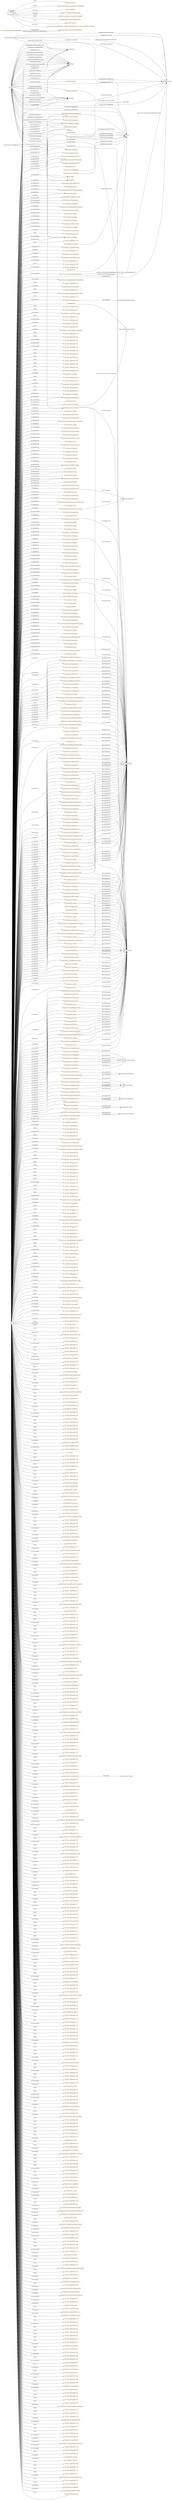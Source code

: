 digraph ar2dtool_diagram { 
rankdir=LR;
size="1501"
node [shape = rectangle, color="orange"]; "FrontierProject:SpeedValue" "FrontierProject:SituationRecord" "FrontierProject:MaintenanceVehicles" "FrontierProject:ConcentrationOfVehiclesValue" "FrontierProject:RoadTopologyPosition" "FrontierProject:Size" "FrontierProject:ElaboratedDataFault" "FrontierProject:Pollution" "FrontierProject:RoadSurfaceConditionMeasurements" "FrontierProject:Validity" "FrontierProject:GroupOfPeopleInvolved" "FrontierProject:ParkingSpotPoint" "FrontierProject:CriticalObject" "FrontierProject:FloatingPointMetreDistanceValue" "FrontierProject:AbsolutePosition" "FrontierProject:StartPoint" "FrontierProject:AxleWeight" "FrontierProject:RoadEntity" "FrontierProject:TrafficStatusValue" "FrontierProject:Acceleration" "FrontierProject:ParkingSpotState" "FrontierProject:Identifier" "FrontierProject:OverallPeriod" "FrontierProject:MultilingualString" "FrontierProject:Impact" "FrontierProject:Humidity" "FrontierProject:AlertCLocation" "FrontierProject:PrecipitationDetail" "FrontierProject:AlertCMethod2PrimaryPointLocation" "http://www.w3.org/2006/time#TemporalEntity" "FrontierProject:Accident" "FrontierProject:PlatoonVehicleState" "FrontierProject:HazardousMaterials" "FrontierProject:AutomationLevel" "FrontierProject:ElectronicControlUnit" "FrontierProject:Cause" "FrontierProject:VehicleCharacteristics" "FrontierProject:LengthUnit" "FrontierProject:PcuFlowValue" "FrontierProject:Obstruction" "FrontierProject:AlertCDirection" "FrontierProject:Status" "FrontierProject:VehicleEnvironment" "FrontierProject:Width" "FrontierProject:Vehicle" "FrontierProject:RelativePosition" "FrontierProject:Itinerary" "FrontierProject:HeaderInformation" "FrontierProject:SpeedUnit" "FrontierProject:VehicleFlowValue" "FrontierProject:BrakeCapacity" "FrontierProject:ManagedCause" "FrontierProject:NonManagedCause" "FrontierProject:Comment" "FrontierProject:DeviceStatus" "FrontierProject:SpeedPercentile" "FrontierProject:AccelerationUnit" "http://www.w3.org/2006/time#Instant" "http://www.opengis.net/ont/geosparql#Feature" "FrontierProject:AlertCMethod2SecondaryPointLocation" "FrontierProject:Source" "FrontierProject:RendezvousLocation" "FrontierProject:PlatoonPosition" "FrontierProject:Period" "FrontierProject:Mobility" "FrontierProject:Shape" "FrontierProject:Position" "FrontierProject:WindSpeedValue" "FrontierProject:Subjects" "FrontierProject:GroupOfLocations" "FrontierProject:AxleSpacing" "FrontierProject:HeightUnit" "FrontierProject:DataValue" "FrontierProject:AxleFlowValue" "FrontierProject:BasicData" "FrontierProject:PercentageValue" "FrontierProject:Heading" "FrontierProject:RoutePoint" "FrontierProject:Temperature" "https://saref.etsi.org/core/UnitOfMeasure" "FrontierProject:PlatoonState" "FrontierProject:RoadSideEquipment" "FrontierProject:Platoon" "FrontierProject:Role" "https://saref.etsi.org/core/Property" "FrontierProject:Route" "FrontierProject:Visibility" "FrontierProject:VehicleRole" "FrontierProject:UrlLink" "FrontierProject:TemperatureValue" "FrontierProject:Address" "FrontierProject:Wind" "FrontierProject:VulnerableRoadUser" "FrontierProject:Management" "https://saref.etsi.org/core/Device" "FrontierProject:MultilingualStringValue" "FrontierProject:PressureValue" "FrontierProject:DurationValue" "FrontierProject:AlertCMethod4PrimaryPointLocation" "FrontierProject:DateTimeValue" "FrontierProject:EndPoint" "http://www.opengis.net/ont/geosparql#Geometry" "FrontierProject:PlatoonRole" "FrontierProject:OffsetDistance" "FrontierProject:Confidence" "FrontierProject:Movement" "FrontierProject:Height" "FrontierProject:Length" ; /*classes style*/
	"FrontierProject:isMemberOfVehicleEnvironment" -> "FrontierProject:isMemberOf" [ label = "rdfs:subPropertyOf" ];
	"FrontierProject:minimumCarOccupancy" -> "owl:topDataProperty" [ label = "rdfs:subPropertyOf" ];
	"FrontierProject:equipmentOrSystemFaultType" -> "owl:topDataProperty" [ label = "rdfs:subPropertyOf" ];
	"FrontierProject:consistsOfEntity" -> "https://saref.etsi.org/core/consistsOf" [ label = "rdfs:subPropertyOf" ];
	"FrontierProject:complianceOption" -> "owl:topDataProperty" [ label = "rdfs:subPropertyOf" ];
	"FrontierProject:alertCDirectionCoded" -> "owl:topDataProperty" [ label = "rdfs:subPropertyOf" ];
	"FrontierProject:hasShape" -> "owl:topObjectProperty" [ label = "rdfs:subPropertyOf" ];
	"FrontierProject:totalNumberOfVehiclesInvolved" -> "owl:topDataProperty" [ label = "rdfs:subPropertyOf" ];
	"FrontierProject:exitTime" -> "owl:topDataProperty" [ label = "rdfs:subPropertyOf" ];
	"FrontierProject:exitTime" -> "owl:topObjectProperty" [ label = "rdfs:subPropertyOf" ];
	"FrontierProject:hasPlatoonMember" -> "FrontierProject:hasMember" [ label = "rdfs:subPropertyOf" ];
	"FrontierProject:urgentRoadworks" -> "owl:topDataProperty" [ label = "rdfs:subPropertyOf" ];
	"FrontierProject:ManagedCause" -> "FrontierProject:NonManagedCause" [ label = "owl:disjointWith" ];
	"FrontierProject:genericSituationRecordExtension" -> "owl:topDataProperty" [ label = "rdfs:subPropertyOf" ];
	"FrontierProject:scheduledDepartureTime" -> "owl:topDataProperty" [ label = "rdfs:subPropertyOf" ];
	"FrontierProject:travelTime" -> "owl:topObjectProperty" [ label = "rdfs:subPropertyOf" ];
	"FrontierProject:entry" -> "owl:topDataProperty" [ label = "rdfs:subPropertyOf" ];
	"FrontierProject:hasPlatoonState" -> "FrontierProject:hasState" [ label = "rdfs:subPropertyOf" ];
	"FrontierProject:vehicleManufacturer" -> "owl:topDataProperty" [ label = "rdfs:subPropertyOf" ];
	"FrontierProject:hasMovement" -> "owl:topObjectProperty" [ label = "rdfs:subPropertyOf" ];
	"FrontierProject:validityTimeSpecification" -> "owl:topObjectProperty" [ label = "rdfs:subPropertyOf" ];
	"FrontierProject:groupOfVehiclesInvolved" -> "owl:topObjectProperty" [ label = "rdfs:subPropertyOf" ];
	"FrontierProject:consistsOfUser" -> "https://saref.etsi.org/core/consistsOf" [ label = "rdfs:subPropertyOf" ];
	"FrontierProject:alertCMethod4SecondaryPointLocation" -> "owl:topObjectProperty" [ label = "rdfs:subPropertyOf" ];
	"FrontierProject:hasRelativePosition" -> "FrontierProject:hasPosition" [ label = "rdfs:subPropertyOf" ];
	"FrontierProject:hasHeight" -> "owl:topObjectProperty" [ label = "rdfs:subPropertyOf" ];
	"FrontierProject:groupOfPeopleInvolved" -> "owl:topObjectProperty" [ label = "rdfs:subPropertyOf" ];
	"FrontierProject:automaticallyInitiated" -> "owl:topDataProperty" [ label = "rdfs:subPropertyOf" ];
	"FrontierProject:source" -> "owl:topObjectProperty" [ label = "rdfs:subPropertyOf" ];
	"FrontierProject:alertCLocationTableNumber" -> "owl:topDataProperty" [ label = "rdfs:subPropertyOf" ];
	"FrontierProject:averageTimeHeadway" -> "owl:topObjectProperty" [ label = "rdfs:subPropertyOf" ];
	"FrontierProject:hasPlatoonRole" -> "FrontierProject:hasRole" [ label = "rdfs:subPropertyOf" ];
	"FrontierProject:totalNumberOfPeopleInvolved" -> "owl:topDataProperty" [ label = "rdfs:subPropertyOf" ];
	"FrontierProject:humidity" -> "owl:topObjectProperty" [ label = "rdfs:subPropertyOf" ];
	"FrontierProject:distanceGap" -> "owl:topDataProperty" [ label = "rdfs:subPropertyOf" ];
	"FrontierProject:distanceGap" -> "owl:topObjectProperty" [ label = "rdfs:subPropertyOf" ];
	"FrontierProject:situationVersionTime" -> "owl:topDataProperty" [ label = "rdfs:subPropertyOf" ];
	"FrontierProject:hasPerceptionState" -> "FrontierProject:hasState" [ label = "rdfs:subPropertyOf" ];
	"FrontierProject:relativeSpeed" -> "owl:topDataProperty" [ label = "rdfs:subPropertyOf" ];
	"FrontierProject:concentration" -> "owl:topObjectProperty" [ label = "rdfs:subPropertyOf" ];
	"FrontierProject:journeyOrigin" -> "owl:topObjectProperty" [ label = "rdfs:subPropertyOf" ];
	"FrontierProject:applicableForTrafficDirection" -> "owl:topDataProperty" [ label = "rdfs:subPropertyOf" ];
	"FrontierProject:presenceDurationTime" -> "owl:topDataProperty" [ label = "rdfs:subPropertyOf" ];
	"FrontierProject:presenceDurationTime" -> "owl:topObjectProperty" [ label = "rdfs:subPropertyOf" ];
	"FrontierProject:maintenanceVehicles" -> "owl:topObjectProperty" [ label = "rdfs:subPropertyOf" ];
	"FrontierProject:locationReference" -> "owl:topDataProperty" [ label = "rdfs:subPropertyOf" ];
	"FrontierProject:locationReference" -> "owl:topObjectProperty" [ label = "rdfs:subPropertyOf" ];
	"FrontierProject:locationReference" -> "FrontierProject:pertinentLocation" [ label = "owl:equivalentProperty" ];
	"FrontierProject:hasWidth" -> "owl:topObjectProperty" [ label = "rdfs:subPropertyOf" ];
	"FrontierProject:informationStatus" -> "owl:topDataProperty" [ label = "rdfs:subPropertyOf" ];
	"FrontierProject:severity" -> "owl:topDataProperty" [ label = "rdfs:subPropertyOf" ];
	"FrontierProject:queueLength" -> "owl:topDataProperty" [ label = "rdfs:subPropertyOf" ];
	"FrontierProject:commentDateTime" -> "owl:topDataProperty" [ label = "rdfs:subPropertyOf" ];
	"FrontierProject:vehicleModel" -> "owl:topDataProperty" [ label = "rdfs:subPropertyOf" ];
	"FrontierProject:timeGap" -> "owl:topDataProperty" [ label = "rdfs:subPropertyOf" ];
	"FrontierProject:timeGap" -> "owl:topObjectProperty" [ label = "rdfs:subPropertyOf" ];
	"FrontierProject:isMemberOfPlatoon" -> "FrontierProject:isMemberOf" [ label = "rdfs:subPropertyOf" ];
	"FrontierProject:situationRecord" -> "owl:topObjectProperty" [ label = "rdfs:subPropertyOf" ];
	"FrontierProject:averageVehicleSpeed" -> "owl:topDataProperty" [ label = "rdfs:subPropertyOf" ];
	"FrontierProject:abnormalTrafficType" -> "owl:topDataProperty" [ label = "rdfs:subPropertyOf" ];
	"FrontierProject:subjects" -> "owl:topObjectProperty" [ label = "rdfs:subPropertyOf" ];
	"FrontierProject:management" -> "owl:topObjectProperty" [ label = "rdfs:subPropertyOf" ];
	"FrontierProject:accidentExtension" -> "owl:topDataProperty" [ label = "rdfs:subPropertyOf" ];
	"FrontierProject:generalInstructionToRoadUsersType" -> "owl:topDataProperty" [ label = "rdfs:subPropertyOf" ];
	"FrontierProject:alertCLocationCountryCode" -> "owl:topDataProperty" [ label = "rdfs:subPropertyOf" ];
	"FrontierProject:alertCMethod2PrimaryPointLocation" -> "owl:topObjectProperty" [ label = "rdfs:subPropertyOf" ];
	"FrontierProject:signedRerouting" -> "owl:topDataProperty" [ label = "rdfs:subPropertyOf" ];
	"FrontierProject:pollution" -> "owl:topObjectProperty" [ label = "rdfs:subPropertyOf" ];
	"FrontierProject:passageDurationTime" -> "owl:topDataProperty" [ label = "rdfs:subPropertyOf" ];
	"FrontierProject:passageDurationTime" -> "owl:topObjectProperty" [ label = "rdfs:subPropertyOf" ];
	"FrontierProject:consistsOfVehicle" -> "https://saref.etsi.org/core/consistsOf" [ label = "rdfs:subPropertyOf" ];
	"FrontierProject:alertCMethod2SecondaryPointLocation" -> "owl:topObjectProperty" [ label = "rdfs:subPropertyOf" ];
	"FrontierProject:arrivalTime" -> "owl:topDataProperty" [ label = "rdfs:subPropertyOf" ];
	"FrontierProject:arrivalTime" -> "owl:topObjectProperty" [ label = "rdfs:subPropertyOf" ];
	"FrontierProject:transitServiceInformation" -> "owl:topDataProperty" [ label = "rdfs:subPropertyOf" ];
	"FrontierProject:distanceHeadway" -> "owl:topDataProperty" [ label = "rdfs:subPropertyOf" ];
	"FrontierProject:distanceHeadway" -> "owl:topObjectProperty" [ label = "rdfs:subPropertyOf" ];
	"FrontierProject:pointByCoordinates" -> "owl:topObjectProperty" [ label = "rdfs:subPropertyOf" ];
	"FrontierProject:alertCLinear" -> "owl:topObjectProperty" [ label = "rdfs:subPropertyOf" ];
	"FrontierProject:journeyReference" -> "owl:topDataProperty" [ label = "rdfs:subPropertyOf" ];
	"FrontierProject:overallStartTime" -> "owl:topDataProperty" [ label = "rdfs:subPropertyOf" ];
	"FrontierProject:situation" -> "owl:topObjectProperty" [ label = "rdfs:subPropertyOf" ];
	"FrontierProject:alertCMethod4PrimaryPointLocation" -> "owl:topObjectProperty" [ label = "rdfs:subPropertyOf" ];
	"FrontierProject:urgency" -> "owl:topDataProperty" [ label = "rdfs:subPropertyOf" ];
	"FrontierProject:hasPlatoonVehicleState" -> "FrontierProject:hasState" [ label = "rdfs:subPropertyOf" ];
	"FrontierProject:numberOfVehiclesWaiting" -> "owl:topDataProperty" [ label = "rdfs:subPropertyOf" ];
	"FrontierProject:alertCDirectionSense" -> "owl:topDataProperty" [ label = "rdfs:subPropertyOf" ];
	"FrontierProject:visibility" -> "owl:topObjectProperty" [ label = "rdfs:subPropertyOf" ];
	"FrontierProject:hasDestinationAddress" -> "FrontierProject:hasDestination" [ label = "rdfs:subPropertyOf" ];
	"FrontierProject:hasParkingVehicleState" -> "FrontierProject:hasState" [ label = "rdfs:subPropertyOf" ];
	"FrontierProject:headerInformation" -> "owl:topObjectProperty" [ label = "rdfs:subPropertyOf" ];
	"FrontierProject:accidentType" -> "owl:topDataProperty" [ label = "rdfs:subPropertyOf" ];
	"FrontierProject:hasDestinationEndPoint" -> "FrontierProject:hasDestination" [ label = "rdfs:subPropertyOf" ];
	"FrontierProject:nonGeneralPublicComment" -> "owl:topObjectProperty" [ label = "rdfs:subPropertyOf" ];
	"FrontierProject:hasVehicleEnvironmentMember" -> "FrontierProject:hasMember" [ label = "rdfs:subPropertyOf" ];
	"FrontierProject:temperature" -> "owl:topObjectProperty" [ label = "rdfs:subPropertyOf" ];
	"FrontierProject:hasPlatoonPosition" -> "FrontierProject:hasPosition" [ label = "rdfs:subPropertyOf" ];
	"FrontierProject:genericSituationRecordName" -> "owl:topDataProperty" [ label = "rdfs:subPropertyOf" ];
	"FrontierProject:precipitationDetail" -> "owl:topObjectProperty" [ label = "rdfs:subPropertyOf" ];
	"FrontierProject:hasLength" -> "owl:topObjectProperty" [ label = "rdfs:subPropertyOf" ];
	"FrontierProject:consistsOfEquipment" -> "https://saref.etsi.org/core/consistsOf" [ label = "rdfs:subPropertyOf" ];
	"FrontierProject:operatorActionStatus" -> "owl:topDataProperty" [ label = "rdfs:subPropertyOf" ];
	"FrontierProject:transitServiceType" -> "owl:topDataProperty" [ label = "rdfs:subPropertyOf" ];
	"FrontierProject:lastUpdateOfDeviceInformation" -> "owl:topDataProperty" [ label = "rdfs:subPropertyOf" ];
	"FrontierProject:alertCLocation" -> "owl:topObjectProperty" [ label = "rdfs:subPropertyOf" ];
	"FrontierProject:lastDeviceCheck" -> "owl:topDataProperty" [ label = "rdfs:subPropertyOf" ];
	"FrontierProject:alertCLocationTableVersion" -> "owl:topDataProperty" [ label = "rdfs:subPropertyOf" ];
	"FrontierProject:alertCPoint" -> "owl:topObjectProperty" [ label = "rdfs:subPropertyOf" ];
	"FrontierProject:relativeTrafficFlow" -> "owl:topDataProperty" [ label = "rdfs:subPropertyOf" ];
	"FrontierProject:actionOrigin" -> "owl:topDataProperty" [ label = "rdfs:subPropertyOf" ];
	"FrontierProject:offsetDistance" -> "owl:topDataProperty" [ label = "rdfs:subPropertyOf" ];
	"FrontierProject:offsetDistance" -> "owl:topObjectProperty" [ label = "rdfs:subPropertyOf" ];
	"FrontierProject:placesAtWhichApplicable" -> "owl:topDataProperty" [ label = "rdfs:subPropertyOf" ];
	"FrontierProject:speedManagementType" -> "owl:topDataProperty" [ label = "rdfs:subPropertyOf" ];
	"FrontierProject:roadOrJunctionNumber" -> "owl:topDataProperty" [ label = "rdfs:subPropertyOf" ];
	"FrontierProject:accidentCause" -> "owl:topDataProperty" [ label = "rdfs:subPropertyOf" ];
	"FrontierProject:faultyEquipmentOrSystemType" -> "owl:topDataProperty" [ label = "rdfs:subPropertyOf" ];
	"FrontierProject:vehicleIdentifier" -> "owl:topDataProperty" [ label = "rdfs:subPropertyOf" ];
	"FrontierProject:commentType" -> "owl:topDataProperty" [ label = "rdfs:subPropertyOf" ];
	"FrontierProject:confidentiality" -> "owl:topDataProperty" [ label = "rdfs:subPropertyOf" ];
	"FrontierProject:validity" -> "owl:topObjectProperty" [ label = "rdfs:subPropertyOf" ];
	"FrontierProject:wind" -> "owl:topObjectProperty" [ label = "rdfs:subPropertyOf" ];
	"FrontierProject:validityStatus" -> "owl:topDataProperty" [ label = "rdfs:subPropertyOf" ];
	"FrontierProject:applicableForTrafficType" -> "owl:topDataProperty" [ label = "rdfs:subPropertyOf" ];
	"FrontierProject:individualVehicleSpeed" -> "owl:topDataProperty" [ label = "rdfs:subPropertyOf" ];
	"FrontierProject:individualVehicleSpeed" -> "owl:topObjectProperty" [ label = "rdfs:subPropertyOf" ];
	"FrontierProject:trafficFlowCharacteristics" -> "owl:topDataProperty" [ label = "rdfs:subPropertyOf" ];
	"FrontierProject:pointCoordinates" -> "owl:topObjectProperty" [ label = "rdfs:subPropertyOf" ];
	"FrontierProject:harmonicSpeed" -> "owl:topDataProperty" [ label = "rdfs:subPropertyOf" ];
	"FrontierProject:timeHeadway" -> "owl:topDataProperty" [ label = "rdfs:subPropertyOf" ];
	"FrontierProject:timeHeadway" -> "owl:topObjectProperty" [ label = "rdfs:subPropertyOf" ];
	"FrontierProject:averageDistanceHeadway" -> "owl:topObjectProperty" [ label = "rdfs:subPropertyOf" ];
	"FrontierProject:overallEndTime" -> "owl:topDataProperty" [ label = "rdfs:subPropertyOf" ];
	"FrontierProject:consistsOfEvent" -> "https://saref.etsi.org/core/consistsOf" [ label = "rdfs:subPropertyOf" ];
	"FrontierProject:actionPlanIdentifier" -> "owl:topDataProperty" [ label = "rdfs:subPropertyOf" ];
	"FrontierProject:underTraffic" -> "owl:topDataProperty" [ label = "rdfs:subPropertyOf" ];
	"FrontierProject:roadOrCarriagewayOrLaneManagementType" -> "owl:topDataProperty" [ label = "rdfs:subPropertyOf" ];
	"FrontierProject:hasProvider" -> "owl:topObjectProperty" [ label = "rdfs:subPropertyOf" ];
	"NULL" -> "FrontierProject:alertCLocation" [ label = "owl:onProperty" ];
	"NULL" -> "-5d3746c4:183d049ed48:-7f72" [ label = "owl:intersectionOf" ];
	"NULL" -> "FrontierProject:actionOrigin" [ label = "owl:onProperty" ];
	"NULL" -> "FrontierProject:typeOfDevice" [ label = "owl:onProperty" ];
	"NULL" -> "-5d3746c4:183d049ed48:-7f8a" [ label = "owl:intersectionOf" ];
	"NULL" -> "-5d3746c4:183d049ed48:-7ee5" [ label = "rdf:rest" ];
	"NULL" -> "FrontierProject:distanceGap" [ label = "owl:onProperty" ];
	"NULL" -> "-5d3746c4:183d049ed48:-7fce" [ label = "owl:intersectionOf" ];
	"NULL" -> "-5d3746c4:183d049ed48:-7ef2" [ label = "rdf:rest" ];
	"NULL" -> "https://saref.etsi.org/core/measuresProperty" [ label = "owl:onProperty" ];
	"NULL" -> "FrontierProject:hasConfidenceValue" [ label = "owl:onProperty" ];
	"NULL" -> "FrontierProject:forVehiclesWithCharacteristicsOf" [ label = "owl:onProperty" ];
	"NULL" -> "FrontierProject:roadSurfaceConditionMeasurements" [ label = "owl:onProperty" ];
	"NULL" -> "-5d3746c4:183d049ed48:-7f94" [ label = "rdf:rest" ];
	"NULL" -> "-5d3746c4:183d049ed48:-7ffb" [ label = "rdf:rest" ];
	"NULL" -> "FrontierProject:constructionWorkType" [ label = "owl:onProperty" ];
	"NULL" -> "-5d3746c4:183d049ed48:-7f55" [ label = "rdf:rest" ];
	"NULL" -> "-5d3746c4:183d049ed48:-7fbc" [ label = "rdf:rest" ];
	"NULL" -> "FrontierProject:Source" [ label = "owl:allValuesFrom" ];
	"NULL" -> "-5d3746c4:183d049ed48:-7f62" [ label = "rdf:rest" ];
	"NULL" -> "FrontierProject:exitTime" [ label = "owl:onProperty" ];
	"NULL" -> "-5d3746c4:183d049ed48:-7f23" [ label = "rdf:rest" ];
	"NULL" -> "FrontierProject:GroupOfPeopleInvolved" [ label = "owl:allValuesFrom" ];
	"NULL" -> "FrontierProject:Position" [ label = "owl:someValuesFrom" ];
	"NULL" -> "-5d3746c4:183d049ed48:-7eef" [ label = "rdf:rest" ];
	"NULL" -> "FrontierProject:journeyDestination" [ label = "owl:onProperty" ];
	"NULL" -> "-5d3746c4:183d049ed48:-7f30" [ label = "rdf:rest" ];
	"NULL" -> "FrontierProject:Vehicle" [ label = "owl:someValuesFrom" ];
	"NULL" -> "-5d3746c4:183d049ed48:-7f6b" [ label = "owl:intersectionOf" ];
	"NULL" -> "FrontierProject:DurationValue" [ label = "owl:allValuesFrom" ];
	"NULL" -> "-5d3746c4:183d049ed48:-7efc" [ label = "rdf:rest" ];
	"NULL" -> "FrontierProject:genericSituationRecordName" [ label = "owl:onProperty" ];
	"NULL" -> "-5d3746c4:183d049ed48:-7f6f" [ label = "rdf:rest" ];
	"NULL" -> "FrontierProject:Vehicle" [ label = "owl:allValuesFrom" ];
	"NULL" -> "FrontierProject:VehicleRole" [ label = "owl:someValuesFrom" ];
	"NULL" -> "-5d3746c4:183d049ed48:-7ff7" [ label = "rdf:rest" ];
	"NULL" -> "FrontierProject:MultilingualString" [ label = "owl:allValuesFrom" ];
	"NULL" -> "-5d3746c4:183d049ed48:-7fda" [ label = "owl:intersectionOf" ];
	"NULL" -> "FrontierProject:hasEstimatedJoiningTime" [ label = "owl:onProperty" ];
	"NULL" -> "FrontierProject:faultIdentifier" [ label = "owl:onProperty" ];
	"NULL" -> "-5d3746c4:183d049ed48:-7eca" [ label = "rdf:rest" ];
	"NULL" -> "-5d3746c4:183d049ed48:-7fc9" [ label = "rdf:rest" ];
	"NULL" -> "FrontierProject:alertCDirection" [ label = "owl:onProperty" ];
	"NULL" -> "-5d3746c4:183d049ed48:-7f7c" [ label = "rdf:rest" ];
	"NULL" -> "FrontierProject:axleFlow" [ label = "owl:onProperty" ];
	"NULL" -> "FrontierProject:generalMessageToRoadUsers" [ label = "owl:onProperty" ];
	"NULL" -> "-5d3746c4:183d049ed48:-7f3d" [ label = "rdf:rest" ];
	"NULL" -> "-5d3746c4:183d049ed48:-7f41" [ label = "owl:intersectionOf" ];
	"NULL" -> "-5d3746c4:183d049ed48:-7fc5" [ label = "rdf:rest" ];
	"NULL" -> "FrontierProject:RoadSurfaceConditionMeasurements" [ label = "owl:allValuesFrom" ];
	"NULL" -> "xsd:int" [ label = "owl:someValuesFrom" ];
	"NULL" -> "-5d3746c4:183d049ed48:-7f0f" [ label = "rdf:rest" ];
	"NULL" -> "-5d3746c4:183d049ed48:-7fd2" [ label = "rdf:rest" ];
	"NULL" -> "FrontierProject:weatherRelatedRoadConditionType" [ label = "owl:onProperty" ];
	"NULL" -> "-5d3746c4:183d049ed48:-7f0b" [ label = "rdf:rest" ];
	"NULL" -> "owl:real" [ label = "owl:someValuesFrom" ];
	"NULL" -> "-5d3746c4:183d049ed48:-7ef8" [ label = "rdf:rest" ];
	"NULL" -> "-5d3746c4:183d049ed48:-7f48" [ label = "owl:intersectionOf" ];
	"NULL" -> "FrontierProject:hasRelativePosition" [ label = "owl:onProperty" ];
	"NULL" -> "-5d3746c4:183d049ed48:-7fa0" [ label = "rdf:rest" ];
	"NULL" -> "FrontierProject:groupOfPeopleInvolved" [ label = "owl:onProperty" ];
	"NULL" -> "FrontierProject:transitServiceInformation" [ label = "owl:onProperty" ];
	"NULL" -> "FrontierProject:alive" [ label = "owl:onProperty" ];
	"NULL" -> "-5d3746c4:183d049ed48:-7ec6" [ label = "rdf:rest" ];
	"NULL" -> "FrontierProject:startOfPeriod" [ label = "owl:onProperty" ];
	"NULL" -> "-5d3746c4:183d049ed48:-7faf" [ label = "owl:intersectionOf" ];
	"NULL" -> "owl:real" [ label = "owl:allValuesFrom" ];
	"NULL" -> "-5d3746c4:183d049ed48:-7ed3" [ label = "rdf:rest" ];
	"NULL" -> "-5d3746c4:183d049ed48:-7f16" [ label = "owl:intersectionOf" ];
	"NULL" -> "FrontierProject:Acceleration" [ label = "owl:someValuesFrom" ];
	"NULL" -> "FrontierProject:vehicleColour" [ label = "owl:onProperty" ];
	"NULL" -> "FrontierProject:AlertCMethod4PrimaryPointLocation" [ label = "owl:allValuesFrom" ];
	"NULL" -> "FrontierProject:trafficManuallyDirectedBy" [ label = "owl:onProperty" ];
	"NULL" -> "-5d3746c4:183d049ed48:-7fcf" [ label = "rdf:rest" ];
	"NULL" -> "FrontierProject:roadOperatorServiceDisruptionType" [ label = "owl:onProperty" ];
	"NULL" -> "FrontierProject:consistsOfUser" [ label = "owl:onProperty" ];
	"NULL" -> "FrontierProject:OffsetDistance" [ label = "owl:allValuesFrom" ];
	"NULL" -> "-5d3746c4:183d049ed48:-7f75" [ label = "rdf:rest" ];
	"NULL" -> "-5d3746c4:183d049ed48:-7f36" [ label = "rdf:rest" ];
	"NULL" -> "FrontierProject:measurementEquipmentFault" [ label = "owl:onProperty" ];
	"NULL" -> "FrontierProject:detectsPosition" [ label = "owl:onProperty" ];
	"NULL" -> "https://saref.etsi.org/core/Property" [ label = "owl:allValuesFrom" ];
	"NULL" -> "FrontierProject:noPrecipitation" [ label = "owl:onProperty" ];
	"NULL" -> "FrontierProject:roadMaintenanceType" [ label = "owl:onProperty" ];
	"NULL" -> "-5d3746c4:183d049ed48:-7f9f" [ label = "owl:intersectionOf" ];
	"NULL" -> "FrontierProject:operatorActionStatus" [ label = "owl:onProperty" ];
	"NULL" -> "FrontierProject:situationRecordCreationTime" [ label = "owl:onProperty" ];
	"NULL" -> "FrontierProject:confidentialityOverride" [ label = "owl:onProperty" ];
	"NULL" -> "-5d3746c4:183d049ed48:-7f82" [ label = "rdf:rest" ];
	"NULL" -> "FrontierProject:lang" [ label = "owl:onProperty" ];
	"NULL" -> "FrontierProject:Shape" [ label = "owl:someValuesFrom" ];
	"NULL" -> "-5d3746c4:183d049ed48:-7f43" [ label = "rdf:rest" ];
	"NULL" -> "-5d3746c4:183d049ed48:-7faa" [ label = "rdf:rest" ];
	"NULL" -> "FrontierProject:roadsideAssistanceType" [ label = "owl:onProperty" ];
	"NULL" -> "-5d3746c4:183d049ed48:-7f04" [ label = "rdf:rest" ];
	"NULL" -> "FrontierProject:Length" [ label = "owl:someValuesFrom" ];
	"NULL" -> "-5d3746c4:183d049ed48:-7f50" [ label = "rdf:rest" ];
	"NULL" -> "FrontierProject:AxleSpacing" [ label = "owl:allValuesFrom" ];
	"NULL" -> "FrontierProject:hasPlatoonRole" [ label = "owl:onProperty" ];
	"NULL" -> "-5d3746c4:183d049ed48:-7f1c" [ label = "owl:intersectionOf" ];
	"NULL" -> "-5d3746c4:183d049ed48:-7f11" [ label = "rdf:rest" ];
	"NULL" -> "-5d3746c4:183d049ed48:-7edd" [ label = "rdf:rest" ];
	"NULL" -> "xsd:dateTimeStamp" [ label = "owl:allValuesFrom" ];
	"NULL" -> "FrontierProject:timeHeadway" [ label = "owl:onProperty" ];
	"NULL" -> "-5d3746c4:183d049ed48:-7f8f" [ label = "rdf:rest" ];
	"NULL" -> "FrontierProject:managedCause" [ label = "owl:onProperty" ];
	"NULL" -> "-5d3746c4:183d049ed48:-7fd6" [ label = "owl:intersectionOf" ];
	"NULL" -> "-5d3746c4:183d049ed48:-7fe1" [ label = "owl:intersectionOf" ];
	"NULL" -> "FrontierProject:HeaderInformation" [ label = "owl:allValuesFrom" ];
	"NULL" -> "FrontierProject:AxleFlowValue" [ label = "owl:allValuesFrom" ];
	"NULL" -> "FrontierProject:winterEquipmentManagementType" [ label = "owl:onProperty" ];
	"NULL" -> "-5d3746c4:183d049ed48:-7eea" [ label = "rdf:rest" ];
	"NULL" -> "FrontierProject:periodName" [ label = "owl:onProperty" ];
	"NULL" -> "FrontierProject:operatorActionExtension" [ label = "owl:onProperty" ];
	"NULL" -> "-5d3746c4:183d049ed48:-7f5d" [ label = "rdf:rest" ];
	"NULL" -> "-5d3746c4:183d049ed48:-7fe5" [ label = "rdf:rest" ];
	"NULL" -> "FrontierProject:validPeriod" [ label = "owl:onProperty" ];
	"NULL" -> "FrontierProject:applicableForTrafficType" [ label = "owl:onProperty" ];
	"NULL" -> "-5d3746c4:183d049ed48:-7f1e" [ label = "rdf:rest" ];
	"NULL" -> "https://saref.etsi.org/saref4syst/hasSubSystem" [ label = "owl:onProperty" ];
	"NULL" -> "https://saref.etsi.org/core/Device" [ label = "owl:allValuesFrom" ];
	"NULL" -> "-5d3746c4:183d049ed48:-7f6a" [ label = "rdf:rest" ];
	"NULL" -> "-5d3746c4:183d049ed48:-7ff2" [ label = "rdf:rest" ];
	"NULL" -> "-5d3746c4:183d049ed48:-7f2b" [ label = "rdf:rest" ];
	"NULL" -> "FrontierProject:hasWidth" [ label = "owl:onProperty" ];
	"NULL" -> "FrontierProject:Accident" [ label = "owl:allValuesFrom" ];
	"NULL" -> "-5d3746c4:183d049ed48:-7ed9" [ label = "rdf:rest" ];
	"NULL" -> "FrontierProject:endOfPeriod" [ label = "owl:onProperty" ];
	"NULL" -> "-5d3746c4:183d049ed48:-7fc0" [ label = "rdf:rest" ];
	"NULL" -> "-5d3746c4:183d049ed48:-7f68" [ label = "owl:intersectionOf" ];
	"NULL" -> "FrontierProject:hasHeight" [ label = "owl:onProperty" ];
	"NULL" -> "FrontierProject:stationType" [ label = "owl:onProperty" ];
	"NULL" -> "-5d3746c4:183d049ed48:-7ee6" [ label = "rdf:rest" ];
	"NULL" -> "FrontierProject:queueLength" [ label = "owl:onProperty" ];
	"NULL" -> "FrontierProject:LengthUnit" [ label = "owl:allValuesFrom" ];
	"NULL" -> "-5d3746c4:183d049ed48:-7ef3" [ label = "rdf:rest" ];
	"NULL" -> "FrontierProject:Visibility" [ label = "owl:allValuesFrom" ];
	"NULL" -> "FrontierProject:AccelerationUnit" [ label = "owl:allValuesFrom" ];
	"NULL" -> "FrontierProject:UrlLink" [ label = "owl:allValuesFrom" ];
	"NULL" -> "FrontierProject:VulnerableRoadUser" [ label = "owl:someValuesFrom" ];
	"NULL" -> "-5d3746c4:183d049ed48:-7f88" [ label = "rdf:rest" ];
	"NULL" -> "-5d3746c4:183d049ed48:-7fef" [ label = "rdf:rest" ];
	"NULL" -> "-5d3746c4:183d049ed48:-7f49" [ label = "rdf:rest" ];
	"NULL" -> "FrontierProject:EndPoint" [ label = "owl:someValuesFrom" ];
	"NULL" -> "FrontierProject:Confidence" [ label = "owl:someValuesFrom" ];
	"NULL" -> "FrontierProject:hasRoadTopologyPosition" [ label = "owl:onProperty" ];
	"NULL" -> "-5d3746c4:183d049ed48:-7f95" [ label = "rdf:rest" ];
	"NULL" -> "FrontierProject:trafficTrendType" [ label = "owl:onProperty" ];
	"NULL" -> "xsd:string" [ label = "owl:someValuesFrom" ];
	"NULL" -> "-5d3746c4:183d049ed48:-7fbd" [ label = "rdf:rest" ];
	"NULL" -> "-5d3746c4:183d049ed48:-7ecb" [ label = "owl:intersectionOf" ];
	"NULL" -> "FrontierProject:PlatoonState" [ label = "owl:someValuesFrom" ];
	"NULL" -> "FrontierProject:Humidity" [ label = "owl:allValuesFrom" ];
	"NULL" -> "rdf:nil" [ label = "rdf:rest" ];
	"NULL" -> "-5d3746c4:183d049ed48:-7f63" [ label = "rdf:rest" ];
	"NULL" -> "-5d3746c4:183d049ed48:-7fca" [ label = "rdf:rest" ];
	"NULL" -> "FrontierProject:Movement" [ label = "owl:someValuesFrom" ];
	"NULL" -> "-5d3746c4:183d049ed48:-7fe9" [ label = "owl:intersectionOf" ];
	"NULL" -> "-5d3746c4:183d049ed48:-7f24" [ label = "rdf:rest" ];
	"NULL" -> "FrontierProject:alertCDirectionCoded" [ label = "owl:onProperty" ];
	"NULL" -> "FrontierProject:value" [ label = "owl:onProperty" ];
	"NULL" -> "-5d3746c4:183d049ed48:-7f70" [ label = "rdf:rest" ];
	"NULL" -> "FrontierProject:AlertCMethod2PrimaryPointLocation" [ label = "owl:allValuesFrom" ];
	"NULL" -> "-5d3746c4:183d049ed48:-7f31" [ label = "rdf:rest" ];
	"NULL" -> "FrontierProject:PcuFlowValue" [ label = "owl:allValuesFrom" ];
	"NULL" -> "-5d3746c4:183d049ed48:-7efd" [ label = "rdf:rest" ];
	"NULL" -> "FrontierProject:signedRerouting" [ label = "owl:onProperty" ];
	"NULL" -> "FrontierProject:pertinentLocation" [ label = "owl:onProperty" ];
	"NULL" -> "FrontierProject:faultSeverity" [ label = "owl:onProperty" ];
	"NULL" -> "-5d3746c4:183d049ed48:-7ff8" [ label = "rdf:rest" ];
	"NULL" -> "FrontierProject:Wind" [ label = "owl:allValuesFrom" ];
	"NULL" -> "FrontierProject:management" [ label = "owl:onProperty" ];
	"NULL" -> "FrontierProject:stationID" [ label = "owl:onProperty" ];
	"NULL" -> "FrontierProject:hasShape" [ label = "owl:onProperty" ];
	"NULL" -> "FrontierProject:VehicleCharacteristics" [ label = "owl:allValuesFrom" ];
	"NULL" -> "-5d3746c4:183d049ed48:-7f7d" [ label = "rdf:rest" ];
	"NULL" -> "FrontierProject:vehicleCharacteristics" [ label = "owl:onProperty" ];
	"NULL" -> "FrontierProject:Heading" [ label = "owl:someValuesFrom" ];
	"NULL" -> "FrontierProject:journeyOrigin" [ label = "owl:onProperty" ];
	"NULL" -> "FrontierProject:subjects" [ label = "owl:onProperty" ];
	"NULL" -> "FrontierProject:accident" [ label = "owl:onProperty" ];
	"NULL" -> "FrontierProject:restlessness" [ label = "owl:onProperty" ];
	"NULL" -> "FrontierProject:hasCoordinateX" [ label = "owl:onProperty" ];
	"NULL" -> "FrontierProject:Temperature" [ label = "owl:allValuesFrom" ];
	"NULL" -> "FrontierProject:hasParkingVehicleState" [ label = "owl:onProperty" ];
	"NULL" -> "-5d3746c4:183d049ed48:-7f4b" [ label = "rdf:rest" ];
	"NULL" -> "FrontierProject:vmsUnitFault" [ label = "owl:onProperty" ];
	"NULL" -> "http://www.w3.org/2003/01/geo/wgs84_pos#alt" [ label = "owl:onProperty" ];
	"NULL" -> "-5d3746c4:183d049ed48:-7f0c" [ label = "rdf:rest" ];
	"NULL" -> "-5d3746c4:183d049ed48:-7ef9" [ label = "rdf:rest" ];
	"NULL" -> "-5d3746c4:183d049ed48:-7fe0" [ label = "rdf:rest" ];
	"NULL" -> "FrontierProject:individualVehicleSpeed" [ label = "owl:onProperty" ];
	"NULL" -> "-5d3746c4:183d049ed48:-7f87" [ label = "owl:intersectionOf" ];
	"NULL" -> "-5d3746c4:183d049ed48:-7fa1" [ label = "rdf:rest" ];
	"NULL" -> "FrontierProject:alertCMethod2PrimaryPointLocation" [ label = "owl:onProperty" ];
	"NULL" -> "FrontierProject:drivingConditionType" [ label = "owl:onProperty" ];
	"NULL" -> "FrontierProject:hasIdentifier" [ label = "owl:onProperty" ];
	"NULL" -> "FrontierProject:comment" [ label = "owl:onProperty" ];
	"NULL" -> "-5d3746c4:183d049ed48:-7ec7" [ label = "rdf:rest" ];
	"NULL" -> "https://saref.etsi.org/core/isMeasuredIn" [ label = "owl:onProperty" ];
	"NULL" -> "-5d3746c4:183d049ed48:-7fee" [ label = "owl:intersectionOf" ];
	"NULL" -> "FrontierProject:GroupOfLocations" [ label = "owl:allValuesFrom" ];
	"NULL" -> "-5d3746c4:183d049ed48:-7ed4" [ label = "rdf:rest" ];
	"NULL" -> "FrontierProject:BrakeCapacity" [ label = "owl:someValuesFrom" ];
	"NULL" -> "FrontierProject:mobilityOfActivity" [ label = "owl:onProperty" ];
	"NULL" -> "FrontierProject:maintenanceVehicleActions" [ label = "owl:onProperty" ];
	"NULL" -> "FrontierProject:relativeTrafficFlow" [ label = "owl:onProperty" ];
	"NULL" -> "FrontierProject:trafficStatus" [ label = "owl:onProperty" ];
	"NULL" -> "-5d3746c4:183d049ed48:-7ee1" [ label = "rdf:rest" ];
	"NULL" -> "-5d3746c4:183d049ed48:-7f19" [ label = "rdf:rest" ];
	"NULL" -> "FrontierProject:hasPlatoonIndex" [ label = "owl:onProperty" ];
	"NULL" -> "-5d3746c4:183d049ed48:-7f69" [ label = "rdf:rest" ];
	"NULL" -> "FrontierProject:trafficFlowCharacteristics" [ label = "owl:onProperty" ];
	"NULL" -> "FrontierProject:situationRecordCreationReference" [ label = "owl:onProperty" ];
	"NULL" -> "-5d3746c4:183d049ed48:-7fdd" [ label = "rdf:rest" ];
	"NULL" -> "-5d3746c4:183d049ed48:-7f37" [ label = "rdf:rest" ];
	"NULL" -> "FrontierProject:FloatingPointMetreDistanceValue" [ label = "owl:allValuesFrom" ];
	"NULL" -> "FrontierProject:PlatoonRole" [ label = "owl:someValuesFrom" ];
	"NULL" -> "FrontierProject:roadOrJunctionNumber" [ label = "owl:onProperty" ];
	"NULL" -> "-5d3746c4:183d049ed48:-7fea" [ label = "rdf:rest" ];
	"NULL" -> "-5d3746c4:183d049ed48:-7f44" [ label = "rdf:rest" ];
	"NULL" -> "-5d3746c4:183d049ed48:-7f05" [ label = "rdf:rest" ];
	"NULL" -> "https://saref.etsi.org/saref4syst/subSystemOf" [ label = "owl:onProperty" ];
	"NULL" -> "-5d3746c4:183d049ed48:-7f90" [ label = "rdf:rest" ];
	"NULL" -> "FrontierProject:MultilingualString" [ label = "owl:someValuesFrom" ];
	"NULL" -> "FrontierProject:forecast" [ label = "owl:onProperty" ];
	"NULL" -> "-5d3746c4:183d049ed48:-7f51" [ label = "rdf:rest" ];
	"NULL" -> "xsd:boolean" [ label = "owl:allValuesFrom" ];
	"NULL" -> "https://saref.etsi.org/core/UnitOfMeasure" [ label = "owl:someValuesFrom" ];
	"NULL" -> "FrontierProject:hasPlatoonPosition" [ label = "owl:onProperty" ];
	"NULL" -> "-5d3746c4:183d049ed48:-7ede" [ label = "rdf:rest" ];
	"NULL" -> "FrontierProject:AlertCDirection" [ label = "owl:allValuesFrom" ];
	"NULL" -> "FrontierProject:abnormalTrafficType" [ label = "owl:onProperty" ];
	"NULL" -> "-5d3746c4:183d049ed48:-7fd9" [ label = "rdf:rest" ];
	"NULL" -> "-5d3746c4:183d049ed48:-7fbe" [ label = "owl:intersectionOf" ];
	"NULL" -> "-5d3746c4:183d049ed48:-7eeb" [ label = "rdf:rest" ];
	"NULL" -> "FrontierProject:hasSize" [ label = "owl:onProperty" ];
	"NULL" -> "FrontierProject:commentDateTime" [ label = "owl:onProperty" ];
	"NULL" -> "-5d3746c4:183d049ed48:-7f9d" [ label = "rdf:rest" ];
	"NULL" -> "-5d3746c4:183d049ed48:-7f5e" [ label = "rdf:rest" ];
	"NULL" -> "-5d3746c4:183d049ed48:-7f25" [ label = "owl:intersectionOf" ];
	"NULL" -> "FrontierProject:AlertCLocation" [ label = "owl:allValuesFrom" ];
	"NULL" -> "-5d3746c4:183d049ed48:-7f1f" [ label = "rdf:rest" ];
	"NULL" -> "FrontierProject:hasConfidenceUnitOfMeasure" [ label = "owl:onProperty" ];
	"NULL" -> "FrontierProject:precipitationDetail" [ label = "owl:onProperty" ];
	"NULL" -> "FrontierProject:situationVersionTime" [ label = "owl:onProperty" ];
	"NULL" -> "-5d3746c4:183d049ed48:-7ff3" [ label = "rdf:rest" ];
	"NULL" -> "-5d3746c4:183d049ed48:-7fb4" [ label = "rdf:rest" ];
	"NULL" -> "FrontierProject:alertCLocationTableVersion" [ label = "owl:onProperty" ];
	"NULL" -> "FrontierProject:validityTimeSpecification" [ label = "owl:onProperty" ];
	"NULL" -> "-5d3746c4:183d049ed48:-7fc1" [ label = "rdf:rest" ];
	"NULL" -> "FrontierProject:wind" [ label = "owl:onProperty" ];
	"NULL" -> "FrontierProject:isMemberOfVehicleEnvironment" [ label = "owl:onProperty" ];
	"NULL" -> "FrontierProject:roadworksDuration" [ label = "owl:onProperty" ];
	"NULL" -> "FrontierProject:roadsideServiceDisruptionType" [ label = "owl:onProperty" ];
	"NULL" -> "-5d3746c4:183d049ed48:-7ee7" [ label = "rdf:rest" ];
	"NULL" -> "FrontierProject:pcuFlow" [ label = "owl:onProperty" ];
	"NULL" -> "-5d3746c4:183d049ed48:-7fdc" [ label = "owl:intersectionOf" ];
	"NULL" -> "FrontierProject:generalNetworkManagementType" [ label = "owl:onProperty" ];
	"NULL" -> "-5d3746c4:183d049ed48:-7ef4" [ label = "rdf:rest" ];
	"NULL" -> "FrontierProject:scheduledDepartureTime" [ label = "owl:onProperty" ];
	"NULL" -> "FrontierProject:hasMaxSize" [ label = "owl:onProperty" ];
	"NULL" -> "FrontierProject:hasBrakeCapacity" [ label = "owl:onProperty" ];
	"NULL" -> "-5d3746c4:183d049ed48:-7f39" [ label = "rdf:rest" ];
	"NULL" -> "FrontierProject:automaticallyInitiated" [ label = "owl:onProperty" ];
	"NULL" -> "FrontierProject:AlertCMethod2SecondaryPointLocation" [ label = "owl:allValuesFrom" ];
	"NULL" -> "-5d3746c4:183d049ed48:-7f89" [ label = "rdf:rest" ];
	"NULL" -> "FrontierProject:CriticalObject" [ label = "owl:someValuesFrom" ];
	"NULL" -> "-5d3746c4:183d049ed48:-7fd8" [ label = "owl:intersectionOf" ];
	"NULL" -> "-5d3746c4:183d049ed48:-7fa6" [ label = "owl:intersectionOf" ];
	"NULL" -> "-5d3746c4:183d049ed48:-7ff0" [ label = "owl:intersectionOf" ];
	"NULL" -> "FrontierProject:hasMovement" [ label = "owl:onProperty" ];
	"NULL" -> "FrontierProject:minimumCarOccupancy" [ label = "owl:onProperty" ];
	"NULL" -> "-5d3746c4:183d049ed48:-7f07" [ label = "rdf:rest" ];
	"NULL" -> "-5d3746c4:183d049ed48:-7f96" [ label = "rdf:rest" ];
	"NULL" -> "FrontierProject:normallyExpectedTravelTime" [ label = "owl:onProperty" ];
	"NULL" -> "FrontierProject:consistsOfVehicle" [ label = "owl:onProperty" ];
	"NULL" -> "-5d3746c4:183d049ed48:-7f57" [ label = "rdf:rest" ];
	"NULL" -> "-5d3746c4:183d049ed48:-7efe" [ label = "owl:intersectionOf" ];
	"NULL" -> "FrontierProject:Validity" [ label = "owl:onClass" ];
	"NULL" -> "FrontierProject:confidentiality" [ label = "owl:onProperty" ];
	"NULL" -> "FrontierProject:elaboratedDataFault" [ label = "owl:onProperty" ];
	"NULL" -> "-5d3746c4:183d049ed48:-7f64" [ label = "rdf:rest" ];
	"NULL" -> "FrontierProject:Address" [ label = "owl:someValuesFrom" ];
	"NULL" -> "-5d3746c4:183d049ed48:-7f71" [ label = "rdf:rest" ];
	"NULL" -> "FrontierProject:disturbanceActivityType" [ label = "owl:onProperty" ];
	"NULL" -> "FrontierProject:Cause" [ label = "owl:allValuesFrom" ];
	"NULL" -> "-5d3746c4:183d049ed48:-7f32" [ label = "rdf:rest" ];
	"NULL" -> "FrontierProject:ConcentrationOfVehiclesValue" [ label = "owl:allValuesFrom" ];
	"NULL" -> "FrontierProject:relativeSpeed" [ label = "rdf:first" ];
	"NULL" -> "-5d3746c4:183d049ed48:-7ff9" [ label = "rdf:rest" ];
	"NULL" -> "-5d3746c4:183d049ed48:-7f00" [ label = "rdf:rest" ];
	"NULL" -> "-5d3746c4:183d049ed48:-7fc4" [ label = "owl:intersectionOf" ];
	"NULL" -> "FrontierProject:alertCMethod2SecondaryPointLocation" [ label = "owl:onProperty" ];
	"NULL" -> "-5d3746c4:183d049ed48:-7ecc" [ label = "rdf:rest" ];
	"NULL" -> "-5d3746c4:183d049ed48:-7f7e" [ label = "rdf:rest" ];
	"NULL" -> "FrontierProject:locationCodeForLinearLocation" [ label = "owl:onProperty" ];
	"NULL" -> "-5d3746c4:183d049ed48:-7f3f" [ label = "rdf:rest" ];
	"NULL" -> "-5d3746c4:183d049ed48:-7fc7" [ label = "rdf:rest" ];
	"NULL" -> "-5d3746c4:183d049ed48:-7f81" [ label = "owl:intersectionOf" ];
	"NULL" -> "FrontierProject:PercentageValue" [ label = "owl:allValuesFrom" ];
	"NULL" -> "FrontierProject:Mobility" [ label = "owl:allValuesFrom" ];
	"NULL" -> "FrontierProject:hasCoordinateY" [ label = "owl:onProperty" ];
	"NULL" -> "-5d3746c4:183d049ed48:-7f8b" [ label = "rdf:rest" ];
	"NULL" -> "https://saref.etsi.org/core/hasValue" [ label = "owl:onProperty" ];
	"NULL" -> "-5d3746c4:183d049ed48:-7f4c" [ label = "rdf:rest" ];
	"NULL" -> "-5d3746c4:183d049ed48:-7fd4" [ label = "rdf:rest" ];
	"NULL" -> "FrontierProject:alertCDirectionNamed" [ label = "owl:onProperty" ];
	"NULL" -> "FrontierProject:isMemberOfPlatoon" [ label = "owl:onProperty" ];
	"NULL" -> "-5d3746c4:183d049ed48:-7f0d" [ label = "rdf:rest" ];
	"NULL" -> "FrontierProject:alertCLocationCountryCode" [ label = "owl:onProperty" ];
	"NULL" -> "FrontierProject:alertCMethod4PrimaryPointLocation" [ label = "owl:onProperty" ];
	"NULL" -> "FrontierProject:Platoon" [ label = "owl:someValuesFrom" ];
	"NULL" -> "FrontierProject:travelTime" [ label = "owl:onProperty" ];
	"NULL" -> "FrontierProject:PlatoonVehicleState" [ label = "owl:someValuesFrom" ];
	"NULL" -> "FrontierProject:consistsOfEntity" [ label = "owl:onProperty" ];
	"NULL" -> "-5d3746c4:183d049ed48:-7f1a" [ label = "rdf:rest" ];
	"NULL" -> "-5d3746c4:183d049ed48:-7fa2" [ label = "rdf:rest" ];
	"NULL" -> "FrontierProject:freeFlowSpeed" [ label = "owl:onProperty" ];
	"NULL" -> "xsd:dateTime" [ label = "owl:allValuesFrom" ];
	"NULL" -> "FrontierProject:Identifier" [ label = "owl:allValuesFrom" ];
	"NULL" -> "FrontierProject:HazardousMaterials" [ label = "owl:allValuesFrom" ];
	"NULL" -> "FrontierProject:basicData" [ label = "owl:onProperty" ];
	"NULL" -> "FrontierProject:impact" [ label = "owl:onProperty" ];
	"NULL" -> "FrontierProject:distanceHeadway" [ label = "owl:onProperty" ];
	"NULL" -> "FrontierProject:faultyEquipmentOrSystemType" [ label = "owl:onProperty" ];
	"NULL" -> "FrontierProject:urgentRoadworks" [ label = "owl:onProperty" ];
	"NULL" -> "-5d3746c4:183d049ed48:-7f3e" [ label = "owl:intersectionOf" ];
	"NULL" -> "FrontierProject:cause" [ label = "owl:onProperty" ];
	"NULL" -> "-5d3746c4:183d049ed48:-7f56" [ label = "owl:intersectionOf" ];
	"NULL" -> "FrontierProject:BasicData" [ label = "owl:allValuesFrom" ];
	"NULL" -> "-5d3746c4:183d049ed48:-7ee2" [ label = "rdf:rest" ];
	"NULL" -> "FrontierProject:posList" [ label = "owl:onProperty" ];
	"NULL" -> "FrontierProject:reroutingManagementType" [ label = "owl:onProperty" ];
	"NULL" -> "FrontierProject:situationRecordFirstSupplierVersionTime" [ label = "owl:onProperty" ];
	"NULL" -> "-5d3746c4:183d049ed48:-7fc6" [ label = "owl:intersectionOf" ];
	"NULL" -> "FrontierProject:commentType" [ label = "owl:onProperty" ];
	"NULL" -> "FrontierProject:RoutePoint" [ label = "owl:someValuesFrom" ];
	"NULL" -> "xsd:negativeInteger" [ label = "owl:someValuesFrom" ];
	"NULL" -> "FrontierProject:VehicleFlowValue" [ label = "owl:allValuesFrom" ];
	"NULL" -> "-5d3746c4:183d049ed48:-7f77" [ label = "rdf:rest" ];
	"NULL" -> "-5d3746c4:183d049ed48:-7fde" [ label = "rdf:rest" ];
	"NULL" -> "https://saref.etsi.org/core/isMeasuredByDevice" [ label = "owl:onProperty" ];
	"NULL" -> "-5d3746c4:183d049ed48:-7f38" [ label = "rdf:rest" ];
	"NULL" -> "-5d3746c4:183d049ed48:-7ed2" [ label = "owl:intersectionOf" ];
	"NULL" -> "FrontierProject:hasDestinationAddress" [ label = "owl:onProperty" ];
	"NULL" -> "FrontierProject:hasLength" [ label = "owl:onProperty" ];
	"NULL" -> "-5d3746c4:183d049ed48:-7f84" [ label = "rdf:rest" ];
	"NULL" -> "FrontierProject:HeightUnit" [ label = "owl:allValuesFrom" ];
	"NULL" -> "FrontierProject:situationRecord" [ label = "owl:onProperty" ];
	"NULL" -> "-5d3746c4:183d049ed48:-7fac" [ label = "rdf:rest" ];
	"NULL" -> "https://saref.etsi.org/core/hasTimestamp" [ label = "owl:onProperty" ];
	"NULL" -> "-5d3746c4:183d049ed48:-7f91" [ label = "rdf:rest" ];
	"NULL" -> "-5d3746c4:183d049ed48:-7f52" [ label = "rdf:rest" ];
	"NULL" -> "FrontierProject:passageDurationTime" [ label = "owl:onProperty" ];
	"NULL" -> "FrontierProject:freeFlowTravelTime" [ label = "owl:onProperty" ];
	"NULL" -> "FrontierProject:overallStartTime" [ label = "owl:onProperty" ];
	"NULL" -> "-5d3746c4:183d049ed48:-7f13" [ label = "rdf:rest" ];
	"NULL" -> "FrontierProject:RendezvousLocation" [ label = "owl:someValuesFrom" ];
	"NULL" -> "FrontierProject:isCollectionOf" [ label = "owl:onProperty" ];
	"NULL" -> "FrontierProject:type" [ label = "owl:onProperty" ];
	"NULL" -> "-5d3746c4:183d049ed48:-7edf" [ label = "rdf:rest" ];
	"NULL" -> "FrontierProject:TrafficStatusValue" [ label = "owl:allValuesFrom" ];
	"NULL" -> "FrontierProject:ElectronicControlUnit" [ label = "owl:someValuesFrom" ];
	"NULL" -> "FrontierProject:VehicleEnvironment" [ label = "owl:someValuesFrom" ];
	"NULL" -> "-5d3746c4:183d049ed48:-7f20" [ label = "rdf:rest" ];
	"NULL" -> "-5d3746c4:183d049ed48:-7fe4" [ label = "owl:intersectionOf" ];
	"NULL" -> "FrontierProject:vehicleType" [ label = "owl:onProperty" ];
	"NULL" -> "FrontierProject:overrunning" [ label = "owl:onProperty" ];
	"NULL" -> "-5d3746c4:183d049ed48:-7f9e" [ label = "rdf:rest" ];
	"NULL" -> "-5d3746c4:183d049ed48:-7f5f" [ label = "rdf:rest" ];
	"NULL" -> "FrontierProject:obstructionType" [ label = "owl:onProperty" ];
	"NULL" -> "-5d3746c4:183d049ed48:-7fe7" [ label = "rdf:rest" ];
	"NULL" -> "FrontierProject:animalPresenceType" [ label = "owl:onProperty" ];
	"NULL" -> "FrontierProject:concentration" [ label = "owl:onProperty" ];
	"NULL" -> "-5d3746c4:183d049ed48:-7fb9" [ label = "rdf:rest" ];
	"NULL" -> "-5d3746c4:183d049ed48:-7ff4" [ label = "rdf:rest" ];
	"NULL" -> "-5d3746c4:183d049ed48:-7f6c" [ label = "rdf:rest" ];
	"NULL" -> "FrontierProject:alternativeRoute" [ label = "owl:onProperty" ];
	"NULL" -> "-5d3746c4:183d049ed48:-7f2d" [ label = "rdf:rest" ];
	"NULL" -> "-5d3746c4:183d049ed48:-7fb5" [ label = "rdf:rest" ];
	"NULL" -> "FrontierProject:SpeedUnit" [ label = "owl:allValuesFrom" ];
	"NULL" -> "-5d3746c4:183d049ed48:-7fc2" [ label = "rdf:rest" ];
	"NULL" -> "FrontierProject:vehicleModel" [ label = "owl:onProperty" ];
	"NULL" -> "FrontierProject:hasDestinationEndPoint" [ label = "owl:onProperty" ];
	"NULL" -> "-5d3746c4:183d049ed48:-7ee8" [ label = "rdf:rest" ];
	"NULL" -> "FrontierProject:RoadTopologyPosition" [ label = "owl:someValuesFrom" ];
	"NULL" -> "-5d3746c4:183d049ed48:-7ef5" [ label = "rdf:rest" ];
	"NULL" -> "FrontierProject:Impact" [ label = "owl:allValuesFrom" ];
	"NULL" -> "-5d3746c4:183d049ed48:-7f76" [ label = "owl:intersectionOf" ];
	"NULL" -> "FrontierProject:averageVehicleSpeed" [ label = "rdf:first" ];
	"NULL" -> "FrontierProject:entry" [ label = "owl:onProperty" ];
	"NULL" -> "https://saref.etsi.org/core/controlsProperty" [ label = "owl:onProperty" ];
	"NULL" -> "FrontierProject:numberOfObstructions" [ label = "owl:onProperty" ];
	"NULL" -> "FrontierProject:StartPoint" [ label = "owl:someValuesFrom" ];
	"NULL" -> "FrontierProject:faultType" [ label = "owl:onProperty" ];
	"NULL" -> "-5d3746c4:183d049ed48:-7fab" [ label = "owl:intersectionOf" ];
	"NULL" -> "FrontierProject:MaintenanceVehicles" [ label = "owl:allValuesFrom" ];
	"NULL" -> "-5d3746c4:183d049ed48:-7ed0" [ label = "rdf:rest" ];
	"NULL" -> "FrontierProject:lastDeviceCheck" [ label = "owl:onProperty" ];
	"NULL" -> "FrontierProject:publicEventType" [ label = "owl:onProperty" ];
	"NULL" -> "-5d3746c4:183d049ed48:-7f08" [ label = "rdf:rest" ];
	"NULL" -> "-5d3746c4:183d049ed48:-7f97" [ label = "rdf:rest" ];
	"NULL" -> "-5d3746c4:183d049ed48:-7fbf" [ label = "rdf:rest" ];
	"NULL" -> "-5d3746c4:183d049ed48:-7f58" [ label = "rdf:rest" ];
	"NULL" -> "-5d3746c4:183d049ed48:-7f12" [ label = "owl:intersectionOf" ];
	"NULL" -> "FrontierProject:availabilityRate" [ label = "owl:onProperty" ];
	"NULL" -> "FrontierProject:hasPlatoonVehicleState" [ label = "owl:onProperty" ];
	"NULL" -> "-5d3746c4:183d049ed48:-7f65" [ label = "rdf:rest" ];
	"NULL" -> "-5d3746c4:183d049ed48:-7fcc" [ label = "rdf:rest" ];
	"NULL" -> "-5d3746c4:183d049ed48:-7f26" [ label = "rdf:rest" ];
	"NULL" -> "FrontierProject:environmentalObstructionType" [ label = "owl:onProperty" ];
	"NULL" -> "FrontierProject:visibility" [ label = "owl:onProperty" ];
	"NULL" -> "FrontierProject:generalInstructionToRoadUsersType" [ label = "owl:onProperty" ];
	"NULL" -> "FrontierProject:equipmentOrSystemFaultType" [ label = "owl:onProperty" ];
	"NULL" -> "-5d3746c4:183d049ed48:-7f33" [ label = "rdf:rest" ];
	"NULL" -> "-5d3746c4:183d049ed48:-7eff" [ label = "rdf:rest" ];
	"NULL" -> "-5d3746c4:183d049ed48:-7f40" [ label = "rdf:rest" ];
	"NULL" -> "-5d3746c4:183d049ed48:-7fdf" [ label = "owl:intersectionOf" ];
	"NULL" -> "FrontierProject:hasConfidence" [ label = "owl:onProperty" ];
	"NULL" -> "-5d3746c4:183d049ed48:-7f01" [ label = "rdf:rest" ];
	"NULL" -> "FrontierProject:temporarySpeedLimit" [ label = "owl:onProperty" ];
	"NULL" -> "-5d3746c4:183d049ed48:-7ecd" [ label = "rdf:rest" ];
	"NULL" -> "-5d3746c4:183d049ed48:-7f7f" [ label = "rdf:rest" ];
	"NULL" -> "FrontierProject:headerInformation" [ label = "owl:onProperty" ];
	"NULL" -> "-5d3746c4:183d049ed48:-7f45" [ label = "owl:intersectionOf" ];
	"NULL" -> "xsd:integer" [ label = "owl:allValuesFrom" ];
	"NULL" -> "-5d3746c4:183d049ed48:-7eda" [ label = "rdf:rest" ];
	"NULL" -> "-5d3746c4:183d049ed48:-7f8c" [ label = "rdf:rest" ];
	"NULL" -> "-5d3746c4:183d049ed48:-7f4d" [ label = "rdf:rest" ];
	"NULL" -> "-5d3746c4:183d049ed48:-7fd5" [ label = "rdf:rest" ];
	"NULL" -> "FrontierProject:statusDescription" [ label = "owl:onProperty" ];
	"NULL" -> "FrontierProject:Management" [ label = "owl:allValuesFrom" ];
	"NULL" -> "-5d3746c4:183d049ed48:-7f5a" [ label = "rdf:rest" ];
	"NULL" -> "-5d3746c4:183d049ed48:-7fa7" [ label = "rdf:rest" ];
	"NULL" -> "-5d3746c4:183d049ed48:-7fe2" [ label = "rdf:rest" ];
	"NULL" -> "FrontierProject:AbsolutePosition" [ label = "owl:someValuesFrom" ];
	"NULL" -> "FrontierProject:Width" [ label = "owl:someValuesFrom" ];
	"NULL" -> "-5d3746c4:183d049ed48:-7f1b" [ label = "rdf:rest" ];
	"NULL" -> "FrontierProject:depth" [ label = "owl:onProperty" ];
	"NULL" -> "FrontierProject:AutomationLevel" [ label = "owl:someValuesFrom" ];
	"NULL" -> "FrontierProject:faultCreationTime" [ label = "owl:onProperty" ];
	"NULL" -> "FrontierProject:Itinerary" [ label = "owl:allValuesFrom" ];
	"NULL" -> "FrontierProject:arrivalTime" [ label = "owl:onProperty" ];
	"NULL" -> "-5d3746c4:183d049ed48:-7ec9" [ label = "rdf:rest" ];
	"NULL" -> "-5d3746c4:183d049ed48:-7fb0" [ label = "rdf:rest" ];
	"NULL" -> "xsd:language" [ label = "owl:allValuesFrom" ];
	"NULL" -> "-5d3746c4:183d049ed48:-7ffc" [ label = "owl:intersectionOf" ];
	"NULL" -> "-5d3746c4:183d049ed48:-7ed6" [ label = "rdf:rest" ];
	"NULL" -> "xsd:float" [ label = "owl:someValuesFrom" ];
	"NULL" -> "-5d3746c4:183d049ed48:-7ee3" [ label = "rdf:rest" ];
	"NULL" -> "-5d3746c4:183d049ed48:-7fcb" [ label = "owl:intersectionOf" ];
	"NULL" -> "FrontierProject:regularity" [ label = "owl:onProperty" ];
	"NULL" -> "FrontierProject:vehicleIdentifier" [ label = "owl:onProperty" ];
	"NULL" -> "-5d3746c4:183d049ed48:-7ef0" [ label = "rdf:rest" ];
	"NULL" -> "FrontierProject:Subjects" [ label = "owl:allValuesFrom" ];
	"NULL" -> "-5d3746c4:183d049ed48:-7f28" [ label = "rdf:rest" ];
	"NULL" -> "-5d3746c4:183d049ed48:-7eec" [ label = "owl:intersectionOf" ];
	"NULL" -> "-5d3746c4:183d049ed48:-7ee0" [ label = "owl:intersectionOf" ];
	"NULL" -> "FrontierProject:Identifier" [ label = "owl:someValuesFrom" ];
	"NULL" -> "-5d3746c4:183d049ed48:-7fec" [ label = "rdf:rest" ];
	"NULL" -> "FrontierProject:hasAutomationLevel" [ label = "owl:onProperty" ];
	"NULL" -> "-5d3746c4:183d049ed48:-7f46" [ label = "rdf:rest" ];
	"NULL" -> "-5d3746c4:183d049ed48:-7fad" [ label = "rdf:rest" ];
	"NULL" -> "http://www.w3.org/2003/01/geo/wgs84_pos#lat" [ label = "owl:onProperty" ];
	"NULL" -> "-5d3746c4:183d049ed48:-7f92" [ label = "rdf:rest" ];
	"NULL" -> "-5d3746c4:183d049ed48:-7f53" [ label = "rdf:rest" ];
	"NULL" -> "FrontierProject:Period" [ label = "owl:allValuesFrom" ];
	"NULL" -> "-5d3746c4:183d049ed48:-7fba" [ label = "rdf:rest" ];
	"NULL" -> "FrontierProject:exit" [ label = "owl:onProperty" ];
	"NULL" -> "-5d3746c4:183d049ed48:-7f14" [ label = "rdf:rest" ];
	"NULL" -> "FrontierProject:validityStatus" [ label = "owl:onProperty" ];
	"NULL" -> "-5d3746c4:183d049ed48:-7f60" [ label = "rdf:rest" ];
	"NULL" -> "-5d3746c4:183d049ed48:-7f21" [ label = "rdf:rest" ];
	"NULL" -> "FrontierProject:occupancy" [ label = "owl:onProperty" ];
	"NULL" -> "-5d3746c4:183d049ed48:-7eed" [ label = "rdf:rest" ];
	"NULL" -> "FrontierProject:ParkingSpotPoint" [ label = "owl:someValuesFrom" ];
	"NULL" -> "-5d3746c4:183d049ed48:-7fe8" [ label = "rdf:rest" ];
	"NULL" -> "FrontierProject:Validity" [ label = "owl:allValuesFrom" ];
	"NULL" -> "FrontierProject:numberOfVehiclesWaiting" [ label = "owl:onProperty" ];
	"NULL" -> "FrontierProject:travelTimeType" [ label = "owl:onProperty" ];
	"NULL" -> "FrontierProject:ParkingSpotState" [ label = "owl:onClass" ];
	"NULL" -> "FrontierProject:situationRecordObservationTime" [ label = "owl:onProperty" ];
	"NULL" -> "FrontierProject:averageVehicleSpeed" [ label = "owl:onProperty" ];
	"NULL" -> "FrontierProject:averageTimeHeadway" [ label = "owl:onProperty" ];
	"NULL" -> "FrontierProject:offsetDistance" [ label = "owl:onProperty" ];
	"NULL" -> "-5d3746c4:183d049ed48:-7f6d" [ label = "rdf:rest" ];
	"NULL" -> "-5d3746c4:183d049ed48:-7ff5" [ label = "rdf:rest" ];
	"NULL" -> "-5d3746c4:183d049ed48:-7fb6" [ label = "rdf:rest" ];
	"NULL" -> "-5d3746c4:183d049ed48:-7f2e" [ label = "rdf:rest" ];
	"NULL" -> "-5d3746c4:183d049ed48:-7fb3" [ label = "owl:intersectionOf" ];
	"NULL" -> "FrontierProject:RoadEntity" [ label = "owl:someValuesFrom" ];
	"NULL" -> "-5d3746c4:183d049ed48:-7f7a" [ label = "rdf:rest" ];
	"NULL" -> "FrontierProject:ManagedCause" [ label = "owl:allValuesFrom" ];
	"NULL" -> "-5d3746c4:183d049ed48:-7f3b" [ label = "rdf:rest" ];
	"NULL" -> "-5d3746c4:183d049ed48:-7f02" [ label = "owl:intersectionOf" ];
	"NULL" -> "FrontierProject:exceptionPeriod" [ label = "owl:onProperty" ];
	"NULL" -> "FrontierProject:informationStatus" [ label = "owl:onProperty" ];
	"NULL" -> "-5d3746c4:183d049ed48:-7fc3" [ label = "rdf:rest" ];
	"NULL" -> "FrontierProject:srsName" [ label = "owl:onProperty" ];
	"NULL" -> "FrontierProject:Comment" [ label = "owl:allValuesFrom" ];
	"NULL" -> "FrontierProject:mobility" [ label = "owl:onProperty" ];
	"NULL" -> "-5d3746c4:183d049ed48:-7f9c" [ label = "owl:intersectionOf" ];
	"NULL" -> "-5d3746c4:183d049ed48:-7f29" [ label = "owl:intersectionOf" ];
	"NULL" -> "FrontierProject:hasPlatoonState" [ label = "owl:onProperty" ];
	"NULL" -> "-5d3746c4:183d049ed48:-7ee9" [ label = "rdf:rest" ];
	"NULL" -> "-5d3746c4:183d049ed48:-7fd0" [ label = "rdf:rest" ];
	"NULL" -> "FrontierProject:hasOpeningTimeAvailability" [ label = "owl:onProperty" ];
	"NULL" -> "FrontierProject:hazardousGoodsAssociatedWithVehicle" [ label = "owl:onProperty" ];
	"NULL" -> "FrontierProject:vehicleRegistrationPlateIdentifier" [ label = "owl:onProperty" ];
	"NULL" -> "FrontierProject:Obstruction" [ label = "owl:allValuesFrom" ];
	"NULL" -> "FrontierProject:reroutingItineraryDescription" [ label = "owl:onProperty" ];
	"NULL" -> "FrontierProject:PrecipitationDetail" [ label = "owl:allValuesFrom" ];
	"NULL" -> "FrontierProject:hasRoute" [ label = "owl:onProperty" ];
	"NULL" -> "-5d3746c4:183d049ed48:-7ef6" [ label = "rdf:rest" ];
	"NULL" -> "FrontierProject:hasPlatoonMember" [ label = "owl:onProperty" ];
	"NULL" -> "http://www.w3.org/2003/01/geo/wgs84_pos#long" [ label = "owl:onProperty" ];
	"NULL" -> "FrontierProject:poorEnvironmentType" [ label = "owl:onProperty" ];
	"NULL" -> "-5d3746c4:183d049ed48:-7f83" [ label = "owl:intersectionOf" ];
	"NULL" -> "FrontierProject:consistsOfObject" [ label = "owl:onProperty" ];
	"NULL" -> "FrontierProject:hasEnvironment" [ label = "owl:onProperty" ];
	"NULL" -> "FrontierProject:placesAtWhichApplicable" [ label = "owl:onProperty" ];
	"NULL" -> "-5d3746c4:183d049ed48:-7fe6" [ label = "owl:intersectionOf" ];
	"NULL" -> "FrontierProject:actionPlanIdentifier" [ label = "owl:onProperty" ];
	"NULL" -> "FrontierProject:Height" [ label = "owl:someValuesFrom" ];
	"NULL" -> "-5d3746c4:183d049ed48:-7ed1" [ label = "rdf:rest" ];
	"NULL" -> "-5d3746c4:183d049ed48:-7f09" [ label = "rdf:rest" ];
	"NULL" -> "-5d3746c4:183d049ed48:-7f98" [ label = "rdf:rest" ];
	"NULL" -> "-5d3746c4:183d049ed48:-7f2c" [ label = "owl:intersectionOf" ];
	"NULL" -> "FrontierProject:hasOrigin" [ label = "owl:onProperty" ];
	"NULL" -> "FrontierProject:mobilityType" [ label = "owl:onProperty" ];
	"NULL" -> "FrontierProject:validity" [ label = "owl:onProperty" ];
	"NULL" -> "FrontierProject:RelativePosition" [ label = "owl:someValuesFrom" ];
	"NULL" -> "-5d3746c4:183d049ed48:-7fcd" [ label = "rdf:rest" ];
	"NULL" -> "FrontierProject:applicableForTrafficDirection" [ label = "owl:onProperty" ];
	"NULL" -> "-5d3746c4:183d049ed48:-7f27" [ label = "rdf:rest" ];
	"NULL" -> "FrontierProject:journeyReference" [ label = "owl:onProperty" ];
	"NULL" -> "FrontierProject:roadOperatorServiceDisruptionExtension" [ label = "owl:onProperty" ];
	"NULL" -> "-5d3746c4:183d049ed48:-7f73" [ label = "rdf:rest" ];
	"NULL" -> "-5d3746c4:183d049ed48:-7f34" [ label = "rdf:rest" ];
	"NULL" -> "FrontierProject:overallSeverity" [ label = "owl:onProperty" ];
	"NULL" -> "FrontierProject:underTraffic" [ label = "owl:onProperty" ];
	"NULL" -> "FrontierProject:axleSpacingOnVehicle" [ label = "owl:onProperty" ];
	"NULL" -> "-5d3746c4:183d049ed48:-7f80" [ label = "rdf:rest" ];
	"NULL" -> "FrontierProject:infrastructureDamageType" [ label = "owl:onProperty" ];
	"NULL" -> "FrontierProject:severity" [ label = "owl:onProperty" ];
	"NULL" -> "FrontierProject:travelTimeTrendType" [ label = "owl:onProperty" ];
	"NULL" -> "FrontierProject:hasVehicleRole" [ label = "owl:onProperty" ];
	"NULL" -> "FrontierProject:complianceOption" [ label = "owl:onProperty" ];
	"NULL" -> "FrontierProject:measurementOrCalculationPeriod" [ label = "owl:onProperty" ];
	"NULL" -> "FrontierProject:transitServiceType" [ label = "owl:onProperty" ];
	"NULL" -> "-5d3746c4:183d049ed48:-7f78" [ label = "owl:intersectionOf" ];
	"NULL" -> "FrontierProject:vehicleStatus" [ label = "owl:onProperty" ];
	"NULL" -> "-5d3746c4:183d049ed48:-7f4a" [ label = "owl:intersectionOf" ];
	"NULL" -> "FrontierProject:vmsSetting" [ label = "owl:onProperty" ];
	"NULL" -> "-5d3746c4:183d049ed48:-7edb" [ label = "rdf:rest" ];
	"NULL" -> "FrontierProject:probabilityOfOccurrence" [ label = "owl:onProperty" ];
	"NULL" -> "FrontierProject:generalPublicComment" [ label = "owl:onProperty" ];
	"NULL" -> "FrontierProject:speedManagementType" [ label = "owl:onProperty" ];
	"NULL" -> "-5d3746c4:183d049ed48:-7f8d" [ label = "rdf:rest" ];
	"NULL" -> "-5d3746c4:183d049ed48:-7f4e" [ label = "rdf:rest" ];
	"NULL" -> "-5d3746c4:183d049ed48:-7fd3" [ label = "owl:intersectionOf" ];
	"NULL" -> "FrontierProject:OverallPeriod" [ label = "owl:allValuesFrom" ];
	"NULL" -> "-5d3746c4:183d049ed48:-7f9a" [ label = "rdf:rest" ];
	"NULL" -> "-5d3746c4:183d049ed48:-7fa8" [ label = "rdf:rest" ];
	"NULL" -> "FrontierProject:harmonicSpeed" [ label = "rdf:first" ];
	"NULL" -> "-5d3746c4:183d049ed48:-7f5b" [ label = "rdf:rest" ];
	"NULL" -> "FrontierProject:Route" [ label = "owl:someValuesFrom" ];
	"NULL" -> "-5d3746c4:183d049ed48:-7fe3" [ label = "rdf:rest" ];
	"NULL" -> "-5d3746c4:183d049ed48:-7fa4" [ label = "rdf:rest" ];
	"NULL" -> "FrontierProject:srsDimension" [ label = "owl:onProperty" ];
	"NULL" -> "FrontierProject:ElaboratedDataFault" [ label = "owl:allValuesFrom" ];
	"NULL" -> "FrontierProject:SituationRecord" [ label = "owl:allValuesFrom" ];
	"NULL" -> "-5d3746c4:183d049ed48:-7fb1" [ label = "rdf:rest" ];
	"NULL" -> "-5d3746c4:183d049ed48:-7ed7" [ label = "rdf:rest" ];
	"NULL" -> "FrontierProject:urlLink" [ label = "owl:onProperty" ];
	"NULL" -> "-5d3746c4:183d049ed48:-7f59" [ label = "owl:intersectionOf" ];
	"NULL" -> "FrontierProject:source" [ label = "owl:onProperty" ];
	"NULL" -> "-5d3746c4:183d049ed48:-7ee4" [ label = "rdf:rest" ];
	"NULL" -> "http://www.w3.org/2006/time#TemporalEntity" [ label = "owl:someValuesFrom" ];
	"NULL" -> "FrontierProject:PlatoonPosition" [ label = "owl:someValuesFrom" ];
	"NULL" -> "FrontierProject:DateTimeValue" [ label = "owl:allValuesFrom" ];
	"NULL" -> "FrontierProject:Pollution" [ label = "owl:allValuesFrom" ];
	"NULL" -> "FrontierProject:AxleWeight" [ label = "owl:allValuesFrom" ];
	"NULL" -> "-5d3746c4:183d049ed48:-7fb8" [ label = "owl:intersectionOf" ];
	"NULL" -> "-5d3746c4:183d049ed48:-7ef1" [ label = "rdf:rest" ];
	"NULL" -> "FrontierProject:faultDescription" [ label = "owl:onProperty" ];
	"NULL" -> "FrontierProject:vehicleManufacturer" [ label = "owl:onProperty" ];
	"NULL" -> "FrontierProject:roadOrCarriagewayOrLaneManagementType" [ label = "owl:onProperty" ];
	"NULL" -> "-5d3746c4:183d049ed48:-7f79" [ label = "rdf:rest" ];
	"NULL" -> "FrontierProject:alertCDirectionSense" [ label = "owl:onProperty" ];
	"NULL" -> "-5d3746c4:183d049ed48:-7ed5" [ label = "owl:intersectionOf" ];
	"NULL" -> "xsd:dateTime" [ label = "owl:someValuesFrom" ];
	"NULL" -> "-5d3746c4:183d049ed48:-7f86" [ label = "rdf:rest" ];
	"NULL" -> "-5d3746c4:183d049ed48:-7fed" [ label = "rdf:rest" ];
	"NULL" -> "FrontierProject:causeDescription" [ label = "owl:onProperty" ];
	"NULL" -> "-5d3746c4:183d049ed48:-7fa3" [ label = "owl:intersectionOf" ];
	"NULL" -> "-5d3746c4:183d049ed48:-7f47" [ label = "rdf:rest" ];
	"NULL" -> "-5d3746c4:183d049ed48:-7fae" [ label = "rdf:rest" ];
	"NULL" -> "-5d3746c4:183d049ed48:-7f93" [ label = "rdf:rest" ];
	"NULL" -> "FrontierProject:VehicleEnvironment" [ label = "owl:allValuesFrom" ];
	"NULL" -> "FrontierProject:consistsOfEquipment" [ label = "owl:onProperty" ];
	"NULL" -> "-5d3746c4:183d049ed48:-7ffa" [ label = "rdf:rest" ];
	"NULL" -> "FrontierProject:roadsideServiceDisruptionExtension" [ label = "owl:onProperty" ];
	"NULL" -> "-5d3746c4:183d049ed48:-7fbb" [ label = "rdf:rest" ];
	"NULL" -> "-5d3746c4:183d049ed48:-7f54" [ label = "rdf:rest" ];
	"NULL" -> "FrontierProject:nonGeneralPublicComment" [ label = "owl:onProperty" ];
	"NULL" -> "-5d3746c4:183d049ed48:-7f15" [ label = "rdf:rest" ];
	"NULL" -> "FrontierProject:percentageLongVehicles" [ label = "owl:onProperty" ];
	"NULL" -> "-5d3746c4:183d049ed48:-7efa" [ label = "owl:intersectionOf" ];
	"NULL" -> "-5d3746c4:183d049ed48:-7f61" [ label = "rdf:rest" ];
	"NULL" -> "-5d3746c4:183d049ed48:-7f22" [ label = "rdf:rest" ];
	"NULL" -> "FrontierProject:urgency" [ label = "owl:onProperty" ];
	"NULL" -> "-5d3746c4:183d049ed48:-7eee" [ label = "rdf:rest" ];
	"NULL" -> "-5d3746c4:183d049ed48:-7f66" [ label = "owl:intersectionOf" ];
	"NULL" -> "FrontierProject:areaOfInterest" [ label = "owl:onProperty" ];
	"NULL" -> "FrontierProject:hasEstimatedRendezvousLocation" [ label = "owl:onProperty" ];
	"NULL" -> "-5d3746c4:183d049ed48:-7ece" [ label = "owl:intersectionOf" ];
	"NULL" -> "-5d3746c4:183d049ed48:-7f18" [ label = "owl:intersectionOf" ];
	"NULL" -> "-5d3746c4:183d049ed48:-7efb" [ label = "rdf:rest" ];
	"NULL" -> "FrontierProject:causeType" [ label = "owl:onProperty" ];
	"NULL" -> "FrontierProject:vmsFault" [ label = "owl:onProperty" ];
	"NULL" -> "-5d3746c4:183d049ed48:-7ff6" [ label = "rdf:rest" ];
	"NULL" -> "-5d3746c4:183d049ed48:-7f6e" [ label = "rdf:rest" ];
	"NULL" -> "-5d3746c4:183d049ed48:-7f2f" [ label = "rdf:rest" ];
	"NULL" -> "-5d3746c4:183d049ed48:-7fb7" [ label = "rdf:rest" ];
	"NULL" -> "https://saref.etsi.org/core/isControlledByDevice" [ label = "owl:onProperty" ];
	"NULL" -> "-5d3746c4:183d049ed48:-7f7b" [ label = "rdf:rest" ];
	"NULL" -> "FrontierProject:overallEndTime" [ label = "owl:onProperty" ];
	"NULL" -> "-5d3746c4:183d049ed48:-7f3c" [ label = "rdf:rest" ];
	"NULL" -> "FrontierProject:hasCoordinateZ" [ label = "owl:onProperty" ];
	"NULL" -> "FrontierProject:vehicleCountryOfOrigin" [ label = "owl:onProperty" ];
	"NULL" -> "FrontierProject:alertCLocationTableNumber" [ label = "owl:onProperty" ];
	"NULL" -> "-5d3746c4:183d049ed48:-7fd1" [ label = "rdf:rest" ];
	"NULL" -> "-5d3746c4:183d049ed48:-7f0a" [ label = "rdf:rest" ];
	"NULL" -> "xsd:string" [ label = "owl:allValuesFrom" ];
	"NULL" -> "FrontierProject:Size" [ label = "owl:someValuesFrom" ];
	"NULL" -> "FrontierProject:temperature" [ label = "owl:onProperty" ];
	"NULL" -> "-5d3746c4:183d049ed48:-7ef7" [ label = "rdf:rest" ];
	"NULL" -> "FrontierProject:pollution" [ label = "owl:onProperty" ];
	"NULL" -> "FrontierProject:specificAxleWeight" [ label = "owl:onProperty" ];
	"NULL" -> "-5d3746c4:183d049ed48:-7ec8" [ label = "owl:members" ];
	"NULL" -> "FrontierProject:HeaderInformation" [ label = "owl:someValuesFrom" ];
	"NULL" -> "FrontierProject:groupOfLocations" [ label = "owl:onProperty" ];
	"NULL" -> "FrontierProject:RoadSideEquipment" [ label = "owl:someValuesFrom" ];
	"NULL" -> "FrontierProject:mobilityOfObstruction" [ label = "owl:onProperty" ];
	"NULL" -> "-5d3746c4:183d049ed48:-7feb" [ label = "owl:intersectionOf" ];
	"NULL" -> "FrontierProject:Status" [ label = "owl:allValuesFrom" ];
	"NULL" -> "FrontierProject:maintenanceVehicles" [ label = "owl:onProperty" ];
	"NULL" -> "FrontierProject:SpeedValue" [ label = "owl:allValuesFrom" ];
	"NULL" -> "-5d3746c4:183d049ed48:-7f99" [ label = "rdf:rest" ];
	"NULL" -> "-5d3746c4:183d049ed48:-7f3a" [ label = "owl:intersectionOf" ];
	"NULL" -> "FrontierProject:nonWeatherRelatedRoadConditionType" [ label = "owl:onProperty" ];
	"NULL" -> "-5d3746c4:183d049ed48:-7f17" [ label = "rdf:rest" ];
	"NULL" -> "FrontierProject:MultilingualStringValue" [ label = "owl:allValuesFrom" ];
	"NULL" -> "FrontierProject:averageDistanceHeadway" [ label = "owl:onProperty" ];
	"NULL" -> "FrontierProject:SpeedPercentile" [ label = "owl:allValuesFrom" ];
	"NULL" -> "FrontierProject:hasDescriptionName" [ label = "owl:onProperty" ];
	"NULL" -> "-5d3746c4:183d049ed48:-7f67" [ label = "rdf:rest" ];
	"NULL" -> "http://www.opengis.net/ont/geosparql#hasGeometry" [ label = "owl:onProperty" ];
	"NULL" -> "-5d3746c4:183d049ed48:-7f74" [ label = "rdf:rest" ];
	"NULL" -> "-5d3746c4:183d049ed48:-7fdb" [ label = "rdf:rest" ];
	"NULL" -> "-5d3746c4:183d049ed48:-7f35" [ label = "rdf:rest" ];
	"NULL" -> "FrontierProject:timeGap" [ label = "owl:onProperty" ];
	"NULL" -> "FrontierProject:alertCMethod4SecondaryPointLocation" [ label = "owl:onProperty" ];
	"NULL" -> "FrontierProject:authorityOperationType" [ label = "owl:onProperty" ];
	"NULL" -> "-5d3746c4:183d049ed48:-7f42" [ label = "rdf:rest" ];
	"NULL" -> "-5d3746c4:183d049ed48:-7fc8" [ label = "owl:intersectionOf" ];
	"NULL" -> "FrontierProject:speedPercentile" [ label = "owl:onProperty" ];
	"NULL" -> "-5d3746c4:183d049ed48:-7f03" [ label = "rdf:rest" ];
	"NULL" -> "FrontierProject:measurementOrCalculationTime" [ label = "owl:onProperty" ];
	"NULL" -> "-5d3746c4:183d049ed48:-7ecf" [ label = "rdf:rest" ];
	"NULL" -> "FrontierProject:roadworksScale" [ label = "owl:onProperty" ];
	"NULL" -> "-5d3746c4:183d049ed48:-7f10" [ label = "rdf:rest" ];
	"NULL" -> "-5d3746c4:183d049ed48:-7f0e" [ label = "owl:intersectionOf" ];
	"NULL" -> "-5d3746c4:183d049ed48:-7f85" [ label = "owl:intersectionOf" ];
	"NULL" -> "-5d3746c4:183d049ed48:-7f06" [ label = "owl:intersectionOf" ];
	"NULL" -> "FrontierProject:hasParkingSpotState" [ label = "owl:onProperty" ];
	"NULL" -> "-5d3746c4:183d049ed48:-7edc" [ label = "rdf:rest" ];
	"NULL" -> "-5d3746c4:183d049ed48:-7f8e" [ label = "rdf:rest" ];
	"NULL" -> "-5d3746c4:183d049ed48:-7f4f" [ label = "rdf:rest" ];
	"NULL" -> "-5d3746c4:183d049ed48:-7fd7" [ label = "rdf:rest" ];
	"NULL" -> "-5d3746c4:183d049ed48:-7f9b" [ label = "rdf:rest" ];
	"NULL" -> "-5d3746c4:183d049ed48:-7f5c" [ label = "rdf:rest" ];
	"NULL" -> "-5d3746c4:183d049ed48:-7fa9" [ label = "rdf:rest" ];
	"NULL" -> "FrontierProject:vehicleFlow" [ label = "owl:onProperty" ];
	"NULL" -> "-5d3746c4:183d049ed48:-7f1d" [ label = "rdf:rest" ];
	"NULL" -> "-5d3746c4:183d049ed48:-7fa5" [ label = "rdf:rest" ];
	"NULL" -> "FrontierProject:faultLastUpdateTime" [ label = "owl:onProperty" ];
	"NULL" -> "-5d3746c4:183d049ed48:-7ff1" [ label = "rdf:rest" ];
	"NULL" -> "-5d3746c4:183d049ed48:-7f2a" [ label = "rdf:rest" ];
	"NULL" -> "FrontierProject:presenceDurationTime" [ label = "owl:onProperty" ];
	"NULL" -> "FrontierProject:numberOfMaintenanceVehicles" [ label = "owl:onProperty" ];
	"NULL" -> "-5d3746c4:183d049ed48:-7fb2" [ label = "rdf:rest" ];
	"NULL" -> "-5d3746c4:183d049ed48:-7ed8" [ label = "rdf:rest" ];
	"NULL" -> "FrontierProject:humidity" [ label = "owl:onProperty" ];
	"FrontierProject:vehicleInvolved" -> "owl:topObjectProperty" [ label = "rdfs:subPropertyOf" ];
	"FrontierProject:pertinentLocation" -> "owl:topDataProperty" [ label = "rdfs:subPropertyOf" ];
	"FrontierProject:pertinentLocation" -> "owl:topObjectProperty" [ label = "rdfs:subPropertyOf" ];
	"https://saref.etsi.org/core/hasValue" -> "https://saref.etsi.org/core" [ label = "rdfs:comment" ];
	"FrontierProject:impact" -> "owl:topObjectProperty" [ label = "rdfs:subPropertyOf" ];
	"FrontierProject:posList" -> "owl:topDataProperty" [ label = "rdfs:subPropertyOf" ];
	"FrontierProject:hasSize" -> "owl:topObjectProperty" [ label = "rdfs:subPropertyOf" ];
	"FrontierProject:hasRoadTopologyPosition" -> "FrontierProject:hasPosition" [ label = "rdfs:subPropertyOf" ];
	"FrontierProject:reroutingManagementType" -> "owl:topDataProperty" [ label = "rdfs:subPropertyOf" ];
	"http://www.opengis.net/ont/geosparql#Feature" -> "http://www.opengis.net/ont/geosparql#Geometry" [ label = "owl:disjointWith" ];
	"FrontierProject:mobility" -> "owl:topObjectProperty" [ label = "rdfs:subPropertyOf" ];
	"FrontierProject:alertCDirection" -> "owl:topObjectProperty" [ label = "rdfs:subPropertyOf" ];
	"FrontierProject:exit" -> "owl:topDataProperty" [ label = "rdfs:subPropertyOf" ];
	"FrontierProject:" -> "https://www.etsi.org/" [ label = ":source" ];
	"FrontierProject:" -> "https://scholar.google.com/citations?user=coCDIj8AAAAJ" [ label = ":contributor" ];
	"FrontierProject:" -> "http://netellany.fr/" [ label = ":contributor" ];
	"FrontierProject:" -> "https://www.linkedin.com/in/lauradaniele" [ label = ":contributor" ];
	"FrontierProject:" -> "https://www.linkedin.com/in/pol-torres-46a83863/" [ label = ":creator" ];
	"FrontierProject:" -> "FrontierProject:" [ label = ":source" ];
	"FrontierProject:" -> "FrontierProject:" [ label = "owl:versionIRI" ];
	"FrontierProject:" -> "https://forge.etsi.org/etsi-software-license" [ label = ":license" ];
	"FrontierProject:" -> "https://docs.datex2.eu/" [ label = ":source" ];
	"FrontierProject:" -> "https://www.etsi.org/deliver/etsi_ts/103400_103499/10341007/01.01.01_60/ts_10341007v010101p.pdf" [ label = "rdfs:seeAlso" ];
	"FrontierProject:roadworksScale" -> "owl:topDataProperty" [ label = "rdfs:subPropertyOf" ];
	"FrontierProject:hasParkingSpotState" -> "FrontierProject:hasState" [ label = "rdfs:subPropertyOf" ];
	"FrontierProject:vehicleStatus" -> "owl:topDataProperty" [ label = "rdfs:subPropertyOf" ];
	"FrontierProject:winterEquipmentManagementType" -> "owl:topDataProperty" [ label = "rdfs:subPropertyOf" ];
	"FrontierProject:journeyDestination" -> "owl:topObjectProperty" [ label = "rdfs:subPropertyOf" ];
	"FrontierProject:consistsOfObject" -> "https://saref.etsi.org/core/consistsOf" [ label = "rdfs:subPropertyOf" ];
	"FrontierProject:temporarySpeedLimit" -> "owl:topDataProperty" [ label = "rdfs:subPropertyOf" ];
	"FrontierProject:vehicleRegistrationPlateIdentifier" -> "owl:topDataProperty" [ label = "rdfs:subPropertyOf" ];
	"FrontierProject:hasVehicleRole" -> "FrontierProject:hasRole" [ label = "rdfs:subPropertyOf" ];
	"FrontierProject:urlLink" -> "owl:topObjectProperty" [ label = "rdfs:subPropertyOf" ];
	"owl:Thing" -> "xsd:dateTimeStamp" [ label = "FrontierProject:endOfPeriod" ];
	"owl:Thing" -> "xsd:dateTimeStamp" [ label = "FrontierProject:overallStartTime" ];
	"owl:Thing" -> "owl:real" [ label = "FrontierProject:offsetDistance" ];
	"http://www.w3.org/2006/time#TemporalEntity" -> "http://www.w3.org/2006/time#Instant" [ label = "http://www.w3.org/2006/time#hasEnd" ];
	"owl:Thing" -> "xsd:integer" [ label = "FrontierProject:faultDescription" ];
	"http://www.opengis.net/ont/geosparql#Feature" -> "http://www.opengis.net/ont/geosparql#Geometry" [ label = "http://www.opengis.net/ont/geosparql#hasGeometry" ];
	"owl:Thing" -> "FrontierProject:BrakeCapacity" [ label = "FrontierProject:hasBrakeCapacity" ];
	"owl:Thing" -> "xsd:dateTimeStamp" [ label = "FrontierProject:startOfPeriod" ];
	"http://www.w3.org/2006/time#TemporalEntity" -> "http://www.w3.org/2006/time#Instant" [ label = "http://www.w3.org/2006/time#hasBeginning" ];
	"https://saref.etsi.org/core/Device" -> "https://saref.etsi.org/core/Property" [ label = "https://saref.etsi.org/core/measuresProperty" ];
	"owl:Thing" -> "FrontierProject:RelativePosition" [ label = "FrontierProject:hasPosition" ];
	"http://www.w3.org/2006/time#Instant" -> "xsd:dateTimeStamp" [ label = "http://www.w3.org/2006/time#inXSDDateTimeStamp" ];
	"owl:Thing" -> "xsd:integer" [ label = "FrontierProject:stationType" ];
	"owl:Thing" -> "xsd:dateTime" [ label = "FrontierProject:hasEstimatedJoiningTime" ];
	"owl:Thing" -> "FrontierProject:Confidence" [ label = "FrontierProject:hasConfidence" ];
	"owl:Thing" -> "xsd:string" [ label = "FrontierProject:faultType" ];
	"owl:Thing" -> "FrontierProject:Identifier" [ label = "FrontierProject:hasIdentifier" ];
	"owl:Thing" -> "xsd:dateTime" [ label = "FrontierProject:commentDateTime" ];
	"FrontierProject:Shape" -> "owl:real" [ label = "FrontierProject:absoluteSpeed" ];
	"owl:Thing" -> "FrontierProject:DataValue" [ label = "FrontierProject:hasDataOf" ];
	"owl:Thing" -> "xsd:string" [ label = "FrontierProject:version" ];
	"owl:Thing" -> "xsd:language" [ label = "FrontierProject:lang" ];
	"FrontierProject:DeviceStatus" -> "xsd:dateTime" [ label = "FrontierProject:lastDeviceCheck" ];
	"FrontierProject:DataValue" -> "xsd:float" [ label = "https://saref.etsi.org/core/hasValue" ];
	"owl:Thing" -> "xsd:string" [ label = "FrontierProject:periodName" ];
	"FrontierProject:Shape" -> "owl:real" [ label = "FrontierProject:averageVehicleSpeed" ];
	"owl:Thing" -> "xsd:integer" [ label = "FrontierProject:alertCLocationTableNumber" ];
	"FrontierProject:PressureValue" -> "owl:real" [ label = "FrontierProject:pressure" ];
	"owl:Thing" -> "xsd:boolean" [ label = "FrontierProject:overrunning" ];
	"FrontierProject:Shape" -> "owl:real" [ label = "FrontierProject:relativeSpeed" ];
	"FrontierProject:DeviceStatus" -> "xsd:dateTimeStamp" [ label = "FrontierProject:devicePublication" ];
	"owl:Thing" -> "xsd:dateTimeStamp" [ label = "FrontierProject:dateTime" ];
	"owl:Thing" -> "xsd:integer" [ label = "FrontierProject:regularity" ];
	"owl:Thing" -> "FrontierProject:Role" [ label = "FrontierProject:hasRole" ];
	"owl:Thing" -> "xsd:string" [ label = "FrontierProject:type" ];
	"owl:Thing" -> "owl:real" [ label = "FrontierProject:availabilityRate" ];
	"owl:Thing" -> "xsd:int" [ label = "FrontierProject:hasPlatoonIndex" ];
	"FrontierProject:WindSpeedValue" -> "owl:real" [ label = "FrontierProject:windSpeed" ];
	"FrontierProject:DeviceStatus" -> "xsd:dateTimeStamp" [ label = "FrontierProject:timeValue" ];
	"owl:Thing" -> "xsd:string" [ label = "FrontierProject:value" ];
	"owl:Thing" -> "FrontierProject:RendezvousLocation" [ label = "FrontierProject:hasEstimatedRendezvousLocation" ];
	"owl:Thing" -> "owl:real" [ label = "FrontierProject:alertCLocationTableVersion" ];
	"owl:Thing" -> "xsd:string" [ label = "FrontierProject:alertCDirectionSense" ];
	"FrontierProject:DeviceStatus" -> "xsd:dateTimeStamp" [ label = "FrontierProject:lastUpdateOfDeviceInformation" ];
	"FrontierProject:TemperatureValue" -> "owl:real" [ label = "FrontierProject:temperature" ];
	"FrontierProject:Shape" -> "owl:real" [ label = "FrontierProject:harmonicSpeed" ];
	"owl:Thing" -> "xsd:string" [ label = "FrontierProject:alertCDirectionCoded" ];
	"owl:Thing" -> "xsd:string" [ label = "FrontierProject:commentType" ];
	"owl:Thing" -> "xsd:integer" [ label = "FrontierProject:srsDimension" ];
	"owl:Thing" -> "xsd:string" [ label = "FrontierProject:confidentialityOverride" ];
	"owl:Thing" -> "xsd:dateTimeStamp" [ label = "FrontierProject:overallEndTime" ];
	"owl:Thing" -> "xsd:string" [ label = "FrontierProject:srsName" ];
	"owl:Thing" -> "xsd:string" [ label = "FrontierProject:alertCLocationCountryCode" ];
	"FrontierProject:DeviceStatus" -> "owl:real" [ label = "FrontierProject:restlessness" ];

}
